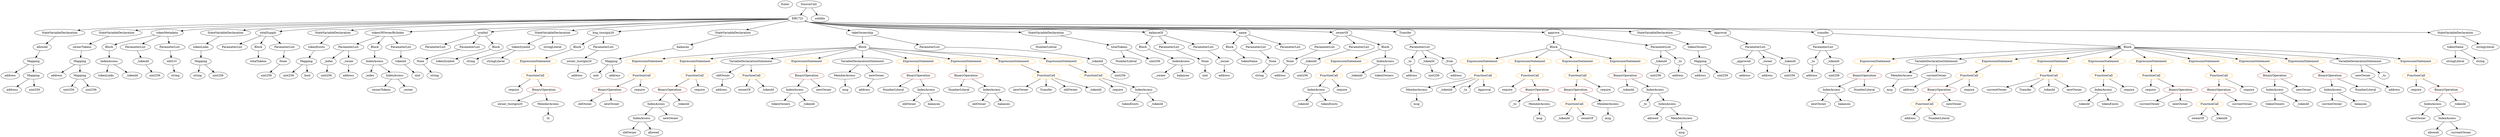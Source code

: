 strict digraph {
	graph [bb="0,0,10571,684"];
	node [label="\N"];
	Enter	[height=0.5,
		pos="3293.6,666",
		width=0.83628];
	IndexAccess_Unnamed_1	[color=black,
		height=0.5,
		label=IndexAccess,
		pos="5530.6,234",
		width=1.6402];
	Identifier__tokenId	[color=black,
		height=0.5,
		label=_tokenId,
		pos="5472.6,162",
		width=1.2244];
	IndexAccess_Unnamed_1 -> Identifier__tokenId	[pos="e,5486.1,179.31 5516.5,216.05 5509.6,207.68 5501.1,197.4 5493.4,188.13"];
	Identifier_tokenExists	[color=black,
		height=0.5,
		label=tokenExists,
		pos="5588.6,162",
		width=1.4877];
	IndexAccess_Unnamed_1 -> Identifier_tokenExists	[pos="e,5574.7,179.79 5544.6,216.05 5551.5,207.8 5559.8,197.7 5567.4,188.54"];
	Identifier__tokenId_3	[color=black,
		height=0.5,
		label=_tokenId,
		pos="6867.6,234",
		width=1.2244];
	Identifier_require_2	[color=black,
		height=0.5,
		label=require,
		pos="6356.6,234",
		width=1.0026];
	stringLiteral_Unnamed	[color=black,
		height=0.5,
		label=stringLiteral,
		pos="10392,378",
		width=1.5016];
	ParameterList_Unnamed_13	[color=black,
		height=0.5,
		label=ParameterList,
		pos="1471.6,450",
		width=1.7095];
	Parameter__index	[color=black,
		height=0.5,
		label=_index,
		pos="1375.6,378",
		width=0.98875];
	ParameterList_Unnamed_13 -> Parameter__index	[pos="e,1395.1,393.25 1449.3,432.76 1435.9,422.96 1418.6,410.36 1404.1,399.83"];
	Parameter__owner_1	[color=black,
		height=0.5,
		label=_owner,
		pos="1467.6,378",
		width=1.0719];
	ParameterList_Unnamed_13 -> Parameter__owner_1	[pos="e,1468.6,396.1 1470.6,431.7 1470.2,424.41 1469.7,415.73 1469.2,407.54"];
	FunctionCall_Unnamed_17	[color=orange,
		height=0.5,
		label=FunctionCall,
		pos="8653.6,306",
		width=1.6125];
	Identifier_currentOwner_4	[color=black,
		height=0.5,
		label=currentOwner,
		pos="8427.6,234",
		width=1.7095];
	FunctionCall_Unnamed_17 -> Identifier_currentOwner_4	[pos="e,8468.9,247.79 8613.4,292.57 8576.1,281.01 8520.4,263.74 8479.7,251.13"];
	Identifier_Transfer_1	[color=black,
		height=0.5,
		label=Transfer,
		pos="8549.6,234",
		width=1.1689];
	FunctionCall_Unnamed_17 -> Identifier_Transfer_1	[pos="e,8571.3,249.63 8630,289.12 8615.4,279.29 8596.5,266.58 8580.7,255.94"];
	Identifier__tokenId_14	[color=black,
		height=0.5,
		label=_tokenId,
		pos="8653.6,234",
		width=1.2244];
	FunctionCall_Unnamed_17 -> Identifier__tokenId_14	[pos="e,8653.6,252.1 8653.6,287.7 8653.6,280.41 8653.6,271.73 8653.6,263.54"];
	Identifier_newOwner_9	[color=black,
		height=0.5,
		label=newOwner,
		pos="8766.6,234",
		width=1.4046];
	FunctionCall_Unnamed_17 -> Identifier_newOwner_9	[pos="e,8742.4,250.01 8678.7,289.46 8694.5,279.63 8715.3,266.8 8732.6,256.06"];
	ElementaryTypeName_address_1	[color=black,
		height=0.5,
		label=address,
		pos="7165.6,306",
		width=1.0996];
	Parameter__tokenId	[color=black,
		height=0.5,
		label=_tokenId,
		pos="5510.6,378",
		width=1.2244];
	ElementaryTypeName_uint256_8	[color=black,
		height=0.5,
		label=uint256,
		pos="5473.6,306",
		width=1.0442];
	Parameter__tokenId -> ElementaryTypeName_uint256_8	[pos="e,5482.5,323.79 5501.6,360.05 5497.4,352.14 5492.4,342.54 5487.7,333.69"];
	Block_Unnamed_9	[color=black,
		height=0.5,
		label=Block,
		pos="466.59,450",
		width=0.90558];
	IndexAccess_Unnamed_19	[color=black,
		height=0.5,
		label=IndexAccess,
		pos="466.59,378",
		width=1.6402];
	Block_Unnamed_9 -> IndexAccess_Unnamed_19	[pos="e,466.59,396.1 466.59,431.7 466.59,424.41 466.59,415.73 466.59,407.54"];
	Identifier_require_10	[color=black,
		height=0.5,
		label=require,
		pos="10236,234",
		width=1.0026];
	Identifier_currentOwner_1	[color=black,
		height=0.5,
		label=currentOwner,
		pos="9091.6,162",
		width=1.7095];
	Identifier_oldOwner_1	[color=black,
		height=0.5,
		label=oldOwner,
		pos="2603.6,18",
		width=1.3214];
	Parameter_infoUrl	[color=black,
		height=0.5,
		label=infoUrl,
		pos="736.59,378",
		width=1.0165];
	ElementaryTypeName_string_5	[color=black,
		height=0.5,
		label=string,
		pos="756.59,306",
		width=0.864];
	Parameter_infoUrl -> ElementaryTypeName_string_5	[pos="e,751.7,324.1 741.53,359.7 743.66,352.24 746.21,343.32 748.6,334.97"];
	VariableDeclaration_tokenSymbol	[color=black,
		height=0.5,
		label=tokenSymbol,
		pos="2200.6,450",
		width=1.6679];
	ElementaryTypeName_string_1	[color=black,
		height=0.5,
		label=string,
		pos="2005.6,378",
		width=0.864];
	VariableDeclaration_tokenSymbol -> ElementaryTypeName_string_1	[pos="e,2030,389.71 2160.5,436.17 2129,425.89 2084.2,410.8 2045.6,396 2043.8,395.33 2042.1,394.63 2040.3,393.92"];
	stringLiteral_Unnamed_2	[color=black,
		height=0.5,
		label=stringLiteral,
		pos="2108.6,378",
		width=1.5016];
	VariableDeclaration_tokenSymbol -> stringLiteral_Unnamed_2	[pos="e,2129.5,394.91 2179.2,432.76 2167.1,423.51 2151.7,411.77 2138.3,401.63"];
	StateVariableDeclaration_Unnamed_6	[color=black,
		height=0.5,
		label=StateVariableDeclaration,
		pos="268.59,522",
		width=2.8184];
	VariableDeclaration_allowed	[color=black,
		height=0.5,
		label=allowed,
		pos="183.59,450",
		width=1.0858];
	StateVariableDeclaration_Unnamed_6 -> VariableDeclaration_allowed	[pos="e,201.95,466.12 248.01,504.05 236.81,494.83 222.82,483.31 210.74,473.36"];
	ExpressionStatement_Unnamed_19	[color=orange,
		height=0.5,
		label=ExpressionStatement,
		pos="7917.6,378",
		width=2.458];
	BinaryOperation_Unnamed_14	[color=brown,
		height=0.5,
		label=BinaryOperation,
		pos="7864.6,306",
		width=1.9867];
	ExpressionStatement_Unnamed_19 -> BinaryOperation_Unnamed_14	[pos="e,7877.3,323.79 7904.8,360.05 7898.6,351.89 7891,341.91 7884.1,332.82"];
	ExpressionStatement_Unnamed_6	[color=orange,
		height=0.5,
		label=ExpressionStatement,
		pos="2738.6,378",
		width=2.458];
	FunctionCall_Unnamed_7	[color=orange,
		height=0.5,
		label=FunctionCall,
		pos="2721.6,306",
		width=1.6125];
	ExpressionStatement_Unnamed_6 -> FunctionCall_Unnamed_7	[pos="e,2725.7,324.1 2734.4,359.7 2732.6,352.32 2730.5,343.52 2728.4,335.25"];
	Identifier__tokenId_10	[color=black,
		height=0.5,
		label=_tokenId,
		pos="8811.6,162",
		width=1.2244];
	Identifier_totalTokens	[color=black,
		height=0.5,
		label=totalTokens,
		pos="1083.6,378",
		width=1.5155];
	BinaryOperation_Unnamed_8	[color=brown,
		height=0.5,
		label=BinaryOperation,
		pos="9384.6,234",
		width=1.9867];
	FunctionCall_Unnamed_12	[color=orange,
		height=0.5,
		label=FunctionCall,
		pos="9348.6,162",
		width=1.6125];
	BinaryOperation_Unnamed_8 -> FunctionCall_Unnamed_12	[pos="e,9357.4,180.1 9375.7,215.7 9371.7,207.98 9367,198.71 9362.5,190.11"];
	Identifier_currentOwner	[color=black,
		height=0.5,
		label=currentOwner,
		pos="9486.6,162",
		width=1.7095];
	BinaryOperation_Unnamed_8 -> Identifier_currentOwner	[pos="e,9463.2,179.07 9408.5,216.59 9422,207.31 9439.1,195.57 9453.9,185.44"];
	Identifier_tokenLinks	[color=black,
		height=0.5,
		label=tokenLinks,
		pos="455.59,306",
		width=1.4323];
	IndexAccess_Unnamed_19 -> Identifier_tokenLinks	[pos="e,458.27,324.1 463.87,359.7 462.71,352.32 461.33,343.52 460.03,335.25"];
	Identifier__tokenId_15	[color=black,
		height=0.5,
		label=_tokenId,
		pos="569.59,306",
		width=1.2244];
	IndexAccess_Unnamed_19 -> Identifier__tokenId_15	[pos="e,547.72,321.86 489.96,361.12 504.31,351.36 522.87,338.75 538.46,328.16"];
	BinaryOperation_Unnamed_10	[color=brown,
		height=0.5,
		label=BinaryOperation,
		pos="8185.6,234",
		width=1.9867];
	FunctionCall_Unnamed_15	[color=orange,
		height=0.5,
		label=FunctionCall,
		pos="8122.6,162",
		width=1.6125];
	BinaryOperation_Unnamed_10 -> FunctionCall_Unnamed_15	[pos="e,8137.7,179.79 8170.3,216.05 8162.8,207.71 8153.6,197.49 8145.3,188.25"];
	Identifier_newOwner_5	[color=black,
		height=0.5,
		label=newOwner,
		pos="8249.6,162",
		width=1.4046];
	BinaryOperation_Unnamed_10 -> Identifier_newOwner_5	[pos="e,8234.7,179.31 8201.1,216.05 8208.9,207.5 8218.5,196.97 8227.1,187.56"];
	Identifier_oldOwner	[color=black,
		height=0.5,
		label=oldOwner,
		pos="2413.6,162",
		width=1.3214];
	Block_Unnamed_3	[color=black,
		height=0.5,
		label=Block,
		pos="4810.6,450",
		width=0.90558];
	IndexAccess_Unnamed	[color=black,
		height=0.5,
		label=IndexAccess,
		pos="4933.6,378",
		width=1.6402];
	Block_Unnamed_3 -> IndexAccess_Unnamed	[pos="e,4906.8,394.27 4832.9,436.32 4850.7,426.17 4876.1,411.7 4897,399.85"];
	Parameter_None_3	[color=black,
		height=0.5,
		label=None,
		pos="5041.6,378",
		width=0.85014];
	ElementaryTypeName_uint_1	[color=black,
		height=0.5,
		label=uint,
		pos="5041.6,306",
		width=0.75];
	Parameter_None_3 -> ElementaryTypeName_uint_1	[pos="e,5041.6,324.1 5041.6,359.7 5041.6,352.41 5041.6,343.73 5041.6,335.54"];
	ParameterList_Unnamed_2	[color=black,
		height=0.5,
		label=ParameterList,
		pos="1836.6,450",
		width=1.7095];
	ElementaryTypeName_string_2	[color=black,
		height=0.5,
		label=string,
		pos="843.59,306",
		width=0.864];
	ElementaryTypeName_uint256_14	[color=black,
		height=0.5,
		label=uint256,
		pos="6042.6,306",
		width=1.0442];
	Identifier__to_1	[color=black,
		height=0.5,
		label=_to,
		pos="6943.6,162",
		width=0.75];
	IndexAccess_Unnamed_16	[color=black,
		height=0.5,
		label=IndexAccess,
		pos="7721.6,234",
		width=1.6402];
	BinaryOperation_Unnamed_14 -> IndexAccess_Unnamed_16	[pos="e,7751.8,249.77 7832.9,289.46 7812,279.24 7784.4,265.77 7762,254.78"];
	NumberLiteral_Unnamed_6	[color=black,
		height=0.5,
		label=NumberLiteral,
		pos="7862.6,234",
		width=1.765];
	BinaryOperation_Unnamed_14 -> NumberLiteral_Unnamed_6	[pos="e,7863.1,252.1 7864.1,287.7 7863.9,280.41 7863.6,271.73 7863.4,263.54"];
	Mapping_Unnamed_5	[color=black,
		height=0.5,
		label=Mapping,
		pos="342.59,378",
		width=1.2105];
	ElementaryTypeName_address_4	[color=black,
		height=0.5,
		label=address,
		pos="241.59,306",
		width=1.0996];
	Mapping_Unnamed_5 -> ElementaryTypeName_address_4	[pos="e,262.63,321.58 321.17,362.15 306.88,352.25 287.87,339.08 272.02,328.09"];
	Mapping_Unnamed_6	[color=black,
		height=0.5,
		label=Mapping,
		pos="342.59,306",
		width=1.2105];
	Mapping_Unnamed_5 -> Mapping_Unnamed_6	[pos="e,342.59,324.1 342.59,359.7 342.59,352.41 342.59,343.73 342.59,335.54"];
	NumberLiteral_Unnamed_1	[color=black,
		height=0.5,
		label=NumberLiteral,
		pos="4389.6,450",
		width=1.765];
	Identifier_msg	[color=black,
		height=0.5,
		label=msg,
		pos="6783.6,90",
		width=0.75];
	ElementaryTypeName_string	[color=black,
		height=0.5,
		label=string,
		pos="10495,378",
		width=0.864];
	NumberLiteral_Unnamed	[color=black,
		height=0.5,
		label=NumberLiteral,
		pos="4699.6,378",
		width=1.765];
	VariableDeclarationStatement_Unnamed_2	[color=black,
		height=0.5,
		label=VariableDeclarationStatement,
		pos="8172.6,378",
		width=3.3174];
	MemberAccess_Unnamed_5	[color=black,
		height=0.5,
		label=MemberAccess,
		pos="8023.6,306",
		width=1.9174];
	VariableDeclarationStatement_Unnamed_2 -> MemberAccess_Unnamed_5	[pos="e,8056.1,322.27 8137.3,360.41 8116,350.43 8088.8,337.65 8066.4,327.1"];
	VariableDeclaration_currentOwner	[color=black,
		height=0.5,
		label=currentOwner,
		pos="8172.6,306",
		width=1.7095];
	VariableDeclarationStatement_Unnamed_2 -> VariableDeclaration_currentOwner	[pos="e,8172.6,324.1 8172.6,359.7 8172.6,352.41 8172.6,343.73 8172.6,335.54"];
	FunctionCall_Unnamed_8	[color=orange,
		height=0.5,
		label=FunctionCall,
		pos="2906.6,306",
		width=1.6125];
	BinaryOperation_Unnamed_4	[color=brown,
		height=0.5,
		label=BinaryOperation,
		pos="2780.6,234",
		width=1.9867];
	FunctionCall_Unnamed_8 -> BinaryOperation_Unnamed_4	[pos="e,2809.2,250.89 2879.2,289.81 2861.7,280.06 2838.7,267.26 2819.2,256.48"];
	Identifier_require_5	[color=black,
		height=0.5,
		label=require,
		pos="2906.6,234",
		width=1.0026];
	FunctionCall_Unnamed_8 -> Identifier_require_5	[pos="e,2906.6,252.1 2906.6,287.7 2906.6,280.41 2906.6,271.73 2906.6,263.54"];
	ParameterList_Unnamed_4	[color=black,
		height=0.5,
		label=ParameterList,
		pos="981.59,450",
		width=1.7095];
	ParameterList_Unnamed_7	[color=black,
		height=0.5,
		label=ParameterList,
		pos="4922.6,450",
		width=1.7095];
	ParameterList_Unnamed_7 -> Parameter_None_3	[pos="e,5020.4,391.46 4949,433.46 4967.2,422.74 4991.5,408.45 5010.7,397.2"];
	Identifier_tokenExists_2	[color=black,
		height=0.5,
		label=tokenExists,
		pos="8927.6,162",
		width=1.4877];
	ElementaryTypeName_address_3	[color=black,
		height=0.5,
		label=address,
		pos="53.587,234",
		width=1.0996];
	ExpressionStatement_Unnamed_15	[color=orange,
		height=0.5,
		label=ExpressionStatement,
		pos="8411.6,378",
		width=2.458];
	FunctionCall_Unnamed_14	[color=orange,
		height=0.5,
		label=FunctionCall,
		pos="8311.6,306",
		width=1.6125];
	ExpressionStatement_Unnamed_15 -> FunctionCall_Unnamed_14	[pos="e,8334.3,322.91 8387.6,360.23 8374.4,350.94 8357.7,339.28 8343.3,329.23"];
	Identifier_newOwner_6	[color=black,
		height=0.5,
		label=newOwner,
		pos="10237,90",
		width=1.4046];
	Mapping_Unnamed_3	[color=black,
		height=0.5,
		label=Mapping,
		pos="140.59,378",
		width=1.2105];
	VariableDeclaration_allowed -> Mapping_Unnamed_3	[pos="e,151,395.96 173.4,432.41 168.49,424.42 162.48,414.64 156.95,405.64"];
	FunctionCall_Unnamed_10	[color=orange,
		height=0.5,
		label=FunctionCall,
		pos="8955.6,306",
		width=1.6125];
	IndexAccess_Unnamed_11	[color=black,
		height=0.5,
		label=IndexAccess,
		pos="8894.6,234",
		width=1.6402];
	FunctionCall_Unnamed_10 -> IndexAccess_Unnamed_11	[pos="e,8908.9,251.47 8941.1,288.41 8933.8,279.95 8924.6,269.49 8916.4,260.08"];
	Identifier_require_6	[color=black,
		height=0.5,
		label=require,
		pos="9007.6,234",
		width=1.0026];
	FunctionCall_Unnamed_10 -> Identifier_require_6	[pos="e,8995.5,251.31 8968.2,288.05 8974.3,279.77 8981.9,269.62 8988.7,260.42"];
	ExpressionStatement_Unnamed_7	[color=orange,
		height=0.5,
		label=ExpressionStatement,
		pos="2933.6,378",
		width=2.458];
	ExpressionStatement_Unnamed_7 -> FunctionCall_Unnamed_8	[pos="e,2913.2,324.1 2926.9,359.7 2924,352.15 2920.5,343.12 2917.3,334.68"];
	ElementaryTypeName_address_13	[color=black,
		height=0.5,
		label=address,
		pos="8061.6,90",
		width=1.0996];
	FunctionCall_Unnamed_15 -> ElementaryTypeName_address_13	[pos="e,8075.5,106.99 8108.1,144.41 8100.6,135.74 8091.2,124.97 8082.8,115.38"];
	NumberLiteral_Unnamed_4	[color=black,
		height=0.5,
		label=NumberLiteral,
		pos="8182.6,90",
		width=1.765];
	FunctionCall_Unnamed_15 -> NumberLiteral_Unnamed_4	[pos="e,8168.1,107.96 8136.8,144.41 8143.9,136.08 8152.8,125.8 8160.7,116.49"];
	ElementaryTypeName_uint256_2	[color=black,
		height=0.5,
		label=uint256,
		pos="1206.6,306",
		width=1.0442];
	StateVariableDeclaration_Unnamed_7	[color=black,
		height=0.5,
		label=StateVariableDeclaration,
		pos="501.59,522",
		width=2.8184];
	VariableDeclaration_ownerTokens	[color=black,
		height=0.5,
		label=ownerTokens,
		pos="348.59,450",
		width=1.7095];
	StateVariableDeclaration_Unnamed_7 -> VariableDeclaration_ownerTokens	[pos="e,380.75,465.72 466.1,504.76 443.75,494.54 414.76,481.28 391.17,470.48"];
	VariableDeclarationStatement_Unnamed	[color=black,
		height=0.5,
		label=VariableDeclarationStatement,
		pos="3159.6,378",
		width=3.3174];
	VariableDeclaration_oldOwner	[color=black,
		height=0.5,
		label=oldOwner,
		pos="3032.6,306",
		width=1.3214];
	VariableDeclarationStatement_Unnamed -> VariableDeclaration_oldOwner	[pos="e,3058.5,321.27 3129.2,360.23 3110.9,350.15 3087.5,337.27 3068.3,326.71"];
	FunctionCall_Unnamed_6	[color=orange,
		height=0.5,
		label=FunctionCall,
		pos="3159.6,306",
		width=1.6125];
	VariableDeclarationStatement_Unnamed -> FunctionCall_Unnamed_6	[pos="e,3159.6,324.1 3159.6,359.7 3159.6,352.41 3159.6,343.73 3159.6,335.54"];
	ExpressionStatement_Unnamed_9	[color=orange,
		height=0.5,
		label=ExpressionStatement,
		pos="3385.6,378",
		width=2.458];
	BinaryOperation_Unnamed_6	[color=brown,
		height=0.5,
		label=BinaryOperation,
		pos="3385.6,306",
		width=1.9867];
	ExpressionStatement_Unnamed_9 -> BinaryOperation_Unnamed_6	[pos="e,3385.6,324.1 3385.6,359.7 3385.6,352.41 3385.6,343.73 3385.6,335.54"];
	Identifier_newOwner_4	[color=black,
		height=0.5,
		label=newOwner,
		pos="9221.6,162",
		width=1.4046];
	ElementaryTypeName_bool	[color=black,
		height=0.5,
		label=bool,
		pos="1289.6,306",
		width=0.76697];
	Identifier_oldOwner_3	[color=black,
		height=0.5,
		label=oldOwner,
		pos="3824.6,162",
		width=1.3214];
	ParameterList_Unnamed_3	[color=black,
		height=0.5,
		label=ParameterList,
		pos="1977.6,450",
		width=1.7095];
	Parameter_None_1	[color=black,
		height=0.5,
		label=None,
		pos="1787.6,378",
		width=0.85014];
	ParameterList_Unnamed_3 -> Parameter_None_1	[pos="e,1811.6,389.49 1938.2,435.83 1907.8,425.48 1864.8,410.46 1827.6,396 1825.8,395.3 1824,394.58 1822.1,393.84"];
	FunctionCall_Unnamed_2	[color=orange,
		height=0.5,
		label=FunctionCall,
		pos="6638.6,162",
		width=1.6125];
	Identifier__tokenId_2	[color=black,
		height=0.5,
		label=_tokenId,
		pos="6585.6,90",
		width=1.2244];
	FunctionCall_Unnamed_2 -> Identifier__tokenId_2	[pos="e,6597.9,107.31 6625.8,144.05 6619.5,135.77 6611.8,125.62 6604.8,116.42"];
	Identifier_ownerOf	[color=black,
		height=0.5,
		label=ownerOf,
		pos="6691.6,90",
		width=1.2105];
	FunctionCall_Unnamed_2 -> Identifier_ownerOf	[pos="e,6679.2,107.31 6651.4,144.05 6657.7,135.77 6665.4,125.62 6672.3,116.42"];
	Identifier_tokenName	[color=black,
		height=0.5,
		label=tokenName,
		pos="5237.6,378",
		width=1.46];
	IndexAccess_Unnamed_4	[color=black,
		height=0.5,
		label=IndexAccess,
		pos="7047.6,162",
		width=1.6402];
	Identifier_allowed	[color=black,
		height=0.5,
		label=allowed,
		pos="6984.6,90",
		width=1.0858];
	IndexAccess_Unnamed_4 -> Identifier_allowed	[pos="e,6999,106.99 7032.7,144.41 7024.9,135.74 7015.2,124.97 7006.5,115.38"];
	MemberAccess_Unnamed_2	[color=black,
		height=0.5,
		label=MemberAccess,
		pos="7110.6,90",
		width=1.9174];
	IndexAccess_Unnamed_4 -> MemberAccess_Unnamed_2	[pos="e,7095.3,107.96 7062.5,144.41 7070,136.08 7079.3,125.8 7087.6,116.49"];
	Identifier_require_3	[color=black,
		height=0.5,
		label=require,
		pos="4736.6,234",
		width=1.0026];
	Block_Unnamed_10	[color=black,
		height=0.5,
		label=Block,
		pos="2437.6,450",
		width=0.90558];
	ExpressionStatement_Unnamed_21	[color=orange,
		height=0.5,
		label=ExpressionStatement,
		pos="2269.6,378",
		width=2.458];
	Block_Unnamed_10 -> ExpressionStatement_Unnamed_21	[pos="e,2307.2,394.68 2412.1,438.37 2387.1,427.97 2348.5,411.87 2317.7,399.06"];
	VariableDeclarationStatement_Unnamed_1	[color=black,
		height=0.5,
		label=VariableDeclarationStatement,
		pos="3611.6,378",
		width=3.3174];
	MemberAccess_Unnamed_4	[color=black,
		height=0.5,
		label=MemberAccess,
		pos="3546.6,306",
		width=1.9174];
	VariableDeclarationStatement_Unnamed_1 -> MemberAccess_Unnamed_4	[pos="e,3562,323.62 3595.5,359.7 3587.8,351.35 3578.3,341.18 3569.8,332.02"];
	VariableDeclaration_newOwner	[color=black,
		height=0.5,
		label=newOwner,
		pos="3684.6,306",
		width=1.4046];
	VariableDeclarationStatement_Unnamed_1 -> VariableDeclaration_newOwner	[pos="e,3667.6,323.31 3629.3,360.05 3638.3,351.42 3649.4,340.76 3659.3,331.27"];
	Identifier_balances_2	[color=black,
		height=0.5,
		label=balances,
		pos="3932.6,162",
		width=1.1828];
	Identifier_oldOwner_2	[color=black,
		height=0.5,
		label=oldOwner,
		pos="4127.6,162",
		width=1.3214];
	Block_Unnamed	[color=black,
		height=0.5,
		label=Block,
		pos="5175.6,450",
		width=0.90558];
	Block_Unnamed -> Identifier_tokenName	[pos="e,5223,395.47 5189.3,433.46 5197,424.83 5206.7,413.88 5215.4,404.06"];
	FunctionDefinition_tokenMetadata	[color=black,
		height=0.5,
		label=tokenMetadata,
		pos="708.59,522",
		width=1.8065];
	FunctionDefinition_tokenMetadata -> Block_Unnamed_9	[pos="e,491.53,461.97 659.3,509.97 618.27,500.33 558.54,485.19 507.59,468 505.78,467.39 503.94,466.74 502.09,466.06"];
	ParameterList_Unnamed_15	[color=black,
		height=0.5,
		label=ParameterList,
		pos="578.59,450",
		width=1.7095];
	FunctionDefinition_tokenMetadata -> ParameterList_Unnamed_15	[pos="e,606.91,466.25 679.74,505.46 661.26,495.52 637.08,482.5 616.99,471.68"];
	ParameterList_Unnamed_16	[color=black,
		height=0.5,
		label=ParameterList,
		pos="719.59,450",
		width=1.7095];
	FunctionDefinition_tokenMetadata -> ParameterList_Unnamed_16	[pos="e,716.9,468.1 711.31,503.7 712.46,496.32 713.85,487.52 715.15,479.25"];
	IndexAccess_Unnamed_14	[color=black,
		height=0.5,
		label=IndexAccess,
		pos="9879.6,234",
		width=1.6402];
	Identifier_currentOwner_3	[color=black,
		height=0.5,
		label=currentOwner,
		pos="9877.6,162",
		width=1.7095];
	IndexAccess_Unnamed_14 -> Identifier_currentOwner_3	[pos="e,9878.1,180.1 9879.1,215.7 9878.9,208.41 9878.6,199.73 9878.4,191.54"];
	Identifier_balances_3	[color=black,
		height=0.5,
		label=balances,
		pos="9999.6,162",
		width=1.1828];
	IndexAccess_Unnamed_14 -> Identifier_balances_3	[pos="e,9975.5,177.07 9906.2,217.46 9923.8,207.22 9946.9,193.72 9965.8,182.72"];
	Identifier_require_11	[color=black,
		height=0.5,
		label=require,
		pos="2147.6,234",
		width=1.0026];
	StateVariableDeclaration_Unnamed_8	[color=black,
		height=0.5,
		label=StateVariableDeclaration,
		pos="948.59,522",
		width=2.8184];
	VariableDeclaration_tokenLinks	[color=black,
		height=0.5,
		label=tokenLinks,
		pos="850.59,450",
		width=1.4323];
	StateVariableDeclaration_Unnamed_8 -> VariableDeclaration_tokenLinks	[pos="e,872.42,466.59 924.86,504.05 911.88,494.78 895.65,483.19 881.67,473.2"];
	IndexAccess_Unnamed_6	[color=black,
		height=0.5,
		label=IndexAccess,
		pos="2719.6,162",
		width=1.6402];
	BinaryOperation_Unnamed_4 -> IndexAccess_Unnamed_6	[pos="e,2734.2,179.79 2765.8,216.05 2758.6,207.71 2749.6,197.49 2741.6,188.25"];
	Identifier__tokenId_7	[color=black,
		height=0.5,
		label=_tokenId,
		pos="2840.6,162",
		width=1.2244];
	BinaryOperation_Unnamed_4 -> Identifier__tokenId_7	[pos="e,2826.6,179.31 2795.1,216.05 2802.4,207.59 2811.3,197.19 2819.3,187.84"];
	FunctionDefinition_totalSupply	[color=black,
		height=0.5,
		label=totalSupply,
		pos="1129.6,522",
		width=1.4739];
	FunctionDefinition_totalSupply -> ParameterList_Unnamed_4	[pos="e,1013,465.87 1099.6,506.83 1077.7,496.46 1047.7,482.26 1023.4,470.77"];
	Block_Unnamed_2	[color=black,
		height=0.5,
		label=Block,
		pos="1093.6,450",
		width=0.90558];
	FunctionDefinition_totalSupply -> Block_Unnamed_2	[pos="e,1102.2,467.79 1120.9,504.05 1116.8,496.23 1112,486.75 1107.5,477.98"];
	ParameterList_Unnamed_5	[color=black,
		height=0.5,
		label=ParameterList,
		pos="1205.6,450",
		width=1.7095];
	FunctionDefinition_totalSupply -> ParameterList_Unnamed_5	[pos="e,1187.5,467.63 1147.2,504.76 1156.8,495.97 1168.8,484.93 1179.4,475.14"];
	IndexAccess_Unnamed_13	[color=black,
		height=0.5,
		label=IndexAccess,
		pos="10365,90",
		width=1.6402];
	Identifier_allowed_2	[color=black,
		height=0.5,
		label=allowed,
		pos="10305,18",
		width=1.0858];
	IndexAccess_Unnamed_13 -> Identifier_allowed_2	[pos="e,10318,34.988 10350,72.411 10343,63.832 10334,53.191 10326,43.67"];
	Identifier_currentOwner_2	[color=black,
		height=0.5,
		label=currentOwner,
		pos="10424,18",
		width=1.7095];
	IndexAccess_Unnamed_13 -> Identifier_currentOwner_2	[pos="e,10409,35.789 10379,72.055 10386,63.801 10394,53.701 10402,44.538"];
	VariableDeclaration_totalTokens	[color=black,
		height=0.5,
		label=totalTokens,
		pos="4699.6,450",
		width=1.5155];
	VariableDeclaration_totalTokens -> NumberLiteral_Unnamed	[pos="e,4699.6,396.1 4699.6,431.7 4699.6,424.41 4699.6,415.73 4699.6,407.54"];
	ElementaryTypeName_uint256	[color=black,
		height=0.5,
		label=uint256,
		pos="4818.6,378",
		width=1.0442];
	VariableDeclaration_totalTokens -> ElementaryTypeName_uint256	[pos="e,4795.6,392.5 4725.4,433.81 4743.1,423.38 4766.8,409.45 4785.9,398.25"];
	VariableDeclaration_tokenName	[color=black,
		height=0.5,
		label=tokenName,
		pos="10392,450",
		width=1.46];
	VariableDeclaration_tokenName -> stringLiteral_Unnamed	[pos="e,10392,396.1 10392,431.7 10392,424.41 10392,415.73 10392,407.54"];
	VariableDeclaration_tokenName -> ElementaryTypeName_string	[pos="e,10475,392.37 10414,433.46 10429,423.26 10449,409.81 10465,398.84"];
	ElementaryTypeName_uint256_5	[color=black,
		height=0.5,
		label=uint256,
		pos="295.59,234",
		width=1.0442];
	Identifier_tokenExists_1	[color=black,
		height=0.5,
		label=tokenExists,
		pos="4791.6,162",
		width=1.4877];
	NumberLiteral_Unnamed_2	[color=black,
		height=0.5,
		label=NumberLiteral,
		pos="4040.6,234",
		width=1.765];
	ElementaryTypeName_address_8	[color=black,
		height=0.5,
		label=address,
		pos="3000.6,234",
		width=1.0996];
	VariableDeclaration_oldOwner -> ElementaryTypeName_address_8	[pos="e,3008.3,251.79 3024.8,288.05 3021.3,280.23 3016.9,270.75 3012.9,261.98"];
	IndexAccess_Unnamed_7	[color=black,
		height=0.5,
		label=IndexAccess,
		pos="2655.6,90",
		width=1.6402];
	IndexAccess_Unnamed_7 -> Identifier_oldOwner_1	[pos="e,2616.1,35.789 2643,72.055 2636.9,63.887 2629.5,53.912 2622.8,44.824"];
	Identifier_allowed_1	[color=black,
		height=0.5,
		label=allowed,
		pos="2708.6,18",
		width=1.0858];
	IndexAccess_Unnamed_7 -> Identifier_allowed_1	[pos="e,2696.2,35.307 2668.4,72.055 2674.7,63.767 2682.4,53.618 2689.3,44.424"];
	Identifier__to	[color=black,
		height=0.5,
		label=_to,
		pos="6371.6,162",
		width=0.75];
	NumberLiteral_Unnamed_5	[color=black,
		height=0.5,
		label=NumberLiteral,
		pos="10021,234",
		width=1.765];
	BinaryOperation_Unnamed	[color=brown,
		height=0.5,
		label=BinaryOperation,
		pos="6643.6,234",
		width=1.9867];
	BinaryOperation_Unnamed -> FunctionCall_Unnamed_2	[pos="e,6639.8,180.1 6642.4,215.7 6641.8,208.41 6641.2,199.73 6640.6,191.54"];
	MemberAccess_Unnamed	[color=black,
		height=0.5,
		label=MemberAccess,
		pos="6783.6,162",
		width=1.9174];
	BinaryOperation_Unnamed -> MemberAccess_Unnamed	[pos="e,6752.6,178.49 6674.7,217.46 6694.6,207.5 6720.7,194.44 6742.4,183.61"];
	Identifier_ownerOf_1	[color=black,
		height=0.5,
		label=ownerOf,
		pos="3101.6,234",
		width=1.2105];
	Identifier__tokenId_1	[color=black,
		height=0.5,
		label=_tokenId,
		pos="5707.6,306",
		width=1.2244];
	Identifier_tokenOwners_1	[color=black,
		height=0.5,
		label=tokenOwners,
		pos="3267.6,162",
		width=1.6679];
	StateVariableDeclaration_Unnamed_5	[color=black,
		height=0.5,
		label=StateVariableDeclaration,
		pos="1352.6,522",
		width=2.8184];
	VariableDeclaration_tokenExists	[color=black,
		height=0.5,
		label=tokenExists,
		pos="1338.6,450",
		width=1.4877];
	StateVariableDeclaration_Unnamed_5 -> VariableDeclaration_tokenExists	[pos="e,1342,468.1 1349.1,503.7 1347.7,496.32 1345.9,487.52 1344.2,479.25"];
	FunctionDefinition_tokenOfOwnerByIndex	[color=black,
		height=0.5,
		label=tokenOfOwnerByIndex,
		pos="1639.6,522",
		width=2.7075];
	FunctionDefinition_tokenOfOwnerByIndex -> ParameterList_Unnamed_13	[pos="e,1505.8,465.28 1601.5,505.12 1576.2,494.59 1542.9,480.73 1516.4,469.67"];
	Block_Unnamed_8	[color=black,
		height=0.5,
		label=Block,
		pos="1583.6,450",
		width=0.90558];
	FunctionDefinition_tokenOfOwnerByIndex -> Block_Unnamed_8	[pos="e,1596.1,466.67 1625.7,503.7 1618.9,495.19 1610.6,484.8 1603.2,475.5"];
	ParameterList_Unnamed_14	[color=black,
		height=0.5,
		label=ParameterList,
		pos="1695.6,450",
		width=1.7095];
	FunctionDefinition_tokenOfOwnerByIndex -> ParameterList_Unnamed_14	[pos="e,1682.3,467.62 1653.4,503.7 1660,495.52 1667.9,485.6 1675.1,476.58"];
	ExpressionStatement_Unnamed_20	[color=orange,
		height=0.5,
		label=ExpressionStatement,
		pos="8709.6,378",
		width=2.458];
	ExpressionStatement_Unnamed_20 -> FunctionCall_Unnamed_17	[pos="e,8667,323.79 8696,360.05 8689.4,351.8 8681.3,341.7 8674,332.54"];
	FunctionCall_Unnamed_18	[color=orange,
		height=0.5,
		label=FunctionCall,
		pos="2269.6,306",
		width=1.6125];
	ExpressionStatement_Unnamed_21 -> FunctionCall_Unnamed_18	[pos="e,2269.6,324.1 2269.6,359.7 2269.6,352.41 2269.6,343.73 2269.6,335.54"];
	Parameter__to_1	[color=black,
		height=0.5,
		label=_to,
		pos="7644.6,378",
		width=0.75];
	ElementaryTypeName_address_10	[color=black,
		height=0.5,
		label=address,
		pos="7642.6,306",
		width=1.0996];
	Parameter__to_1 -> ElementaryTypeName_address_10	[pos="e,7643.1,324.1 7644.1,359.7 7643.9,352.41 7643.6,343.73 7643.4,335.54"];
	Parameter__tokenId_3	[color=black,
		height=0.5,
		label=_tokenId,
		pos="7736.6,378",
		width=1.2244];
	ElementaryTypeName_uint256_11	[color=black,
		height=0.5,
		label=uint256,
		pos="7737.6,306",
		width=1.0442];
	Parameter__tokenId_3 -> ElementaryTypeName_uint256_11	[pos="e,7737.3,324.1 7736.8,359.7 7736.9,352.41 7737.1,343.73 7737.2,335.54"];
	ElementaryTypeName_uint	[color=black,
		height=0.5,
		label=uint,
		pos="2520.6,306",
		width=0.75];
	IndexAccess_Unnamed_11 -> Identifier__tokenId_10	[pos="e,8830.2,178.67 8875.3,216.76 8864.5,207.62 8850.8,196.06 8838.9,186"];
	IndexAccess_Unnamed_11 -> Identifier_tokenExists_2	[pos="e,8919.5,180.1 8902.7,215.7 8906.3,208.07 8910.7,198.92 8914.7,190.4"];
	Mapping_Unnamed_7	[color=black,
		height=0.5,
		label=Mapping,
		pos="850.59,378",
		width=1.2105];
	VariableDeclaration_tokenLinks -> Mapping_Unnamed_7	[pos="e,850.59,396.1 850.59,431.7 850.59,424.41 850.59,415.73 850.59,407.54"];
	Identifier_msg_4	[color=black,
		height=0.5,
		label=msg,
		pos="3552.6,234",
		width=0.75];
	MemberAccess_Unnamed_4 -> Identifier_msg_4	[pos="e,3551.1,252.1 3548.1,287.7 3548.7,280.41 3549.4,271.73 3550.1,263.54"];
	IndexAccess_Unnamed_9	[color=black,
		height=0.5,
		label=IndexAccess,
		pos="3328.6,234",
		width=1.6402];
	IndexAccess_Unnamed_9 -> Identifier_tokenOwners_1	[pos="e,3281.9,179.47 3314.1,216.41 3306.8,207.95 3297.6,197.49 3289.4,188.08"];
	Identifier__tokenId_8	[color=black,
		height=0.5,
		label=_tokenId,
		pos="3389.6,162",
		width=1.2244];
	IndexAccess_Unnamed_9 -> Identifier__tokenId_8	[pos="e,3375.2,179.47 3343,216.41 3350.4,207.95 3359.5,197.49 3367.7,188.08"];
	Identifier__tokenId_5	[color=black,
		height=0.5,
		label=_tokenId,
		pos="4907.6,162",
		width=1.2244];
	VariableDeclaration_tokenOwners	[color=black,
		height=0.5,
		label=tokenOwners,
		pos="7151.6,450",
		width=1.6679];
	Mapping_Unnamed_1	[color=black,
		height=0.5,
		label=Mapping,
		pos="7170.6,378",
		width=1.2105];
	VariableDeclaration_tokenOwners -> Mapping_Unnamed_1	[pos="e,7165.9,396.1 7156.3,431.7 7158.3,424.24 7160.7,415.32 7163,406.97"];
	ExpressionStatement_Unnamed_4	[color=orange,
		height=0.5,
		label=ExpressionStatement,
		pos="6256.6,378",
		width=2.458];
	FunctionCall_Unnamed_4	[color=orange,
		height=0.5,
		label=FunctionCall,
		pos="6253.6,306",
		width=1.6125];
	ExpressionStatement_Unnamed_4 -> FunctionCall_Unnamed_4	[pos="e,6254.3,324.1 6255.8,359.7 6255.5,352.41 6255.2,343.73 6254.8,335.54"];
	Parameter__tokenId_1	[color=black,
		height=0.5,
		label=_tokenId,
		pos="6992.6,378",
		width=1.2244];
	ElementaryTypeName_uint256_9	[color=black,
		height=0.5,
		label=uint256,
		pos="6973.6,306",
		width=1.0442];
	Parameter__tokenId_1 -> ElementaryTypeName_uint256_9	[pos="e,6978.2,324.1 6987.9,359.7 6985.9,352.24 6983.4,343.32 6981.2,334.97"];
	FunctionCall_Unnamed_6 -> Identifier_ownerOf_1	[pos="e,3115.1,251.31 3145.5,288.05 3138.6,279.68 3130.1,269.4 3122.4,260.13"];
	Identifier__tokenId_6	[color=black,
		height=0.5,
		label=_tokenId,
		pos="3207.6,234",
		width=1.2244];
	FunctionCall_Unnamed_6 -> Identifier__tokenId_6	[pos="e,3196.1,251.79 3171.2,288.05 3176.7,279.97 3183.5,270.12 3189.7,261.11"];
	stringLiteral_Unnamed_3	[color=black,
		height=0.5,
		label=stringLiteral,
		pos="2332.6,450",
		width=1.5016];
	ElementaryTypeName_address_12	[color=black,
		height=0.5,
		label=address,
		pos="10142,234",
		width=1.0996];
	ExpressionStatement_Unnamed_10	[color=orange,
		height=0.5,
		label=ExpressionStatement,
		pos="3837.6,378",
		width=2.458];
	BinaryOperation_Unnamed_7	[color=brown,
		height=0.5,
		label=BinaryOperation,
		pos="3837.6,306",
		width=1.9867];
	ExpressionStatement_Unnamed_10 -> BinaryOperation_Unnamed_7	[pos="e,3837.6,324.1 3837.6,359.7 3837.6,352.41 3837.6,343.73 3837.6,335.54"];
	Parameter_None	[color=black,
		height=0.5,
		label=None,
		pos="5338.6,378",
		width=0.85014];
	ElementaryTypeName_string_3	[color=black,
		height=0.5,
		label=string,
		pos="5289.6,306",
		width=0.864];
	Parameter_None -> ElementaryTypeName_string_3	[pos="e,5300.7,322.82 5327.5,361.12 5321.5,352.52 5313.9,341.72 5307.1,332.02"];
	Block_Unnamed_5	[color=black,
		height=0.5,
		label=Block,
		pos="6548.6,450",
		width=0.90558];
	Block_Unnamed_5 -> ExpressionStatement_Unnamed_4	[pos="e,6312.4,392.38 6519,441.9 6473.5,430.99 6385.1,409.81 6323.6,395.05"];
	ExpressionStatement_Unnamed_2	[color=orange,
		height=0.5,
		label=ExpressionStatement,
		pos="6451.6,378",
		width=2.458];
	Block_Unnamed_5 -> ExpressionStatement_Unnamed_2	[pos="e,6474.8,395.76 6529.4,435.17 6516.4,425.8 6499,413.19 6483.9,402.29"];
	ExpressionStatement_Unnamed_1	[color=orange,
		height=0.5,
		label=ExpressionStatement,
		pos="6646.6,378",
		width=2.458];
	Block_Unnamed_5 -> ExpressionStatement_Unnamed_1	[pos="e,6623.1,395.76 6567.9,435.17 6581.1,425.8 6598.7,413.19 6614,402.29"];
	ExpressionStatement_Unnamed_3	[color=orange,
		height=0.5,
		label=ExpressionStatement,
		pos="6841.6,378",
		width=2.458];
	Block_Unnamed_5 -> ExpressionStatement_Unnamed_3	[pos="e,6785.9,392.31 6578.3,441.9 6624.1,430.95 6713.3,409.66 6775,394.9"];
	FunctionCall_Unnamed_5	[color=orange,
		height=0.5,
		label=FunctionCall,
		pos="4590.6,306",
		width=1.6125];
	FunctionCall_Unnamed_5 -> Identifier_require_3	[pos="e,4711.4,247.09 4621.2,290.33 4644.5,279.15 4676.6,263.74 4701.1,252.03"];
	IndexAccess_Unnamed_5	[color=black,
		height=0.5,
		label=IndexAccess,
		pos="4849.6,234",
		width=1.6402];
	FunctionCall_Unnamed_5 -> IndexAccess_Unnamed_5	[pos="e,4806.3,246.69 4633.4,293.44 4677.7,281.44 4747.3,262.65 4795.5,249.63"];
	Identifier_ownerOf_2	[color=black,
		height=0.5,
		label=ownerOf,
		pos="9295.6,90",
		width=1.2105];
	Parameter__tokenId_4	[color=black,
		height=0.5,
		label=_tokenId,
		pos="604.59,378",
		width=1.2244];
	ParameterList_Unnamed_15 -> Parameter__tokenId_4	[pos="e,598.23,396.1 585.01,431.7 587.82,424.15 591.17,415.12 594.31,406.68"];
	FunctionCall_Unnamed_13	[color=orange,
		height=0.5,
		label=FunctionCall,
		pos="9150.6,306",
		width=1.6125];
	Identifier_require_8	[color=black,
		height=0.5,
		label=require,
		pos="9097.6,234",
		width=1.0026];
	FunctionCall_Unnamed_13 -> Identifier_require_8	[pos="e,9109.9,251.31 9137.8,288.05 9131.5,279.77 9123.8,269.62 9116.8,260.42"];
	BinaryOperation_Unnamed_9	[color=brown,
		height=0.5,
		label=BinaryOperation,
		pos="9223.6,234",
		width=1.9867];
	FunctionCall_Unnamed_13 -> BinaryOperation_Unnamed_9	[pos="e,9206.2,251.71 9167.9,288.41 9176.9,279.76 9188.1,269 9198.1,259.42"];
	ElementaryTypeName_uint256_12	[color=black,
		height=0.5,
		label=uint256,
		pos="1372.6,306",
		width=1.0442];
	ExpressionStatement_Unnamed_12	[color=orange,
		height=0.5,
		label=ExpressionStatement,
		pos="8955.6,378",
		width=2.458];
	ExpressionStatement_Unnamed_12 -> FunctionCall_Unnamed_10	[pos="e,8955.6,324.1 8955.6,359.7 8955.6,352.41 8955.6,343.73 8955.6,335.54"];
	VariableDeclaration__approved	[color=black,
		height=0.5,
		label=_approved,
		pos="7341.6,378",
		width=1.4184];
	ElementaryTypeName_address_19	[color=black,
		height=0.5,
		label=address,
		pos="7355.6,306",
		width=1.0996];
	VariableDeclaration__approved -> ElementaryTypeName_address_19	[pos="e,7352.2,324.1 7345,359.7 7346.5,352.32 7348.3,343.52 7349.9,335.25"];
	MemberAccess_Unnamed_3	[color=black,
		height=0.5,
		label=MemberAccess,
		pos="5945.6,234",
		width=1.9174];
	Identifier_msg_3	[color=black,
		height=0.5,
		label=msg,
		pos="5945.6,162",
		width=0.75];
	MemberAccess_Unnamed_3 -> Identifier_msg_3	[pos="e,5945.6,180.1 5945.6,215.7 5945.6,208.41 5945.6,199.73 5945.6,191.54"];
	VariableDeclaration__to	[color=black,
		height=0.5,
		label=_to,
		pos="5931.6,378",
		width=0.75];
	ElementaryTypeName_address_17	[color=black,
		height=0.5,
		label=address,
		pos="5947.6,306",
		width=1.0996];
	VariableDeclaration__to -> ElementaryTypeName_address_17	[pos="e,5943.7,324.1 5935.5,359.7 5937.2,352.32 5939.2,343.52 5941.1,335.25"];
	IndexAccess_Unnamed_3	[color=black,
		height=0.5,
		label=IndexAccess,
		pos="6988.6,234",
		width=1.6402];
	IndexAccess_Unnamed_3 -> Identifier__to_1	[pos="e,6953.8,178.83 6977.7,216.05 6972.3,207.73 6965.8,197.54 6959.9,188.32"];
	IndexAccess_Unnamed_3 -> IndexAccess_Unnamed_4	[pos="e,7033.4,179.79 7002.9,216.05 7009.8,207.8 7018.3,197.7 7026.1,188.54"];
	Identifier__tokenId_11	[color=black,
		height=0.5,
		label=_tokenId,
		pos="9401.6,90",
		width=1.2244];
	ElementaryTypeName_uint256_1	[color=black,
		height=0.5,
		label=uint256,
		pos="7260.6,306",
		width=1.0442];
	VariableDeclaration_ownerTokens -> Mapping_Unnamed_5	[pos="e,344.05,396.1 347.1,431.7 346.48,424.41 345.73,415.73 345.03,407.54"];
	FunctionCall_Unnamed_3	[color=orange,
		height=0.5,
		label=FunctionCall,
		pos="6451.6,306",
		width=1.6125];
	ExpressionStatement_Unnamed_2 -> FunctionCall_Unnamed_3	[pos="e,6451.6,324.1 6451.6,359.7 6451.6,352.41 6451.6,343.73 6451.6,335.54"];
	IndexAccess_Unnamed_17	[color=black,
		height=0.5,
		label=IndexAccess,
		pos="1583.6,378",
		width=1.6402];
	Block_Unnamed_8 -> IndexAccess_Unnamed_17	[pos="e,1583.6,396.1 1583.6,431.7 1583.6,424.41 1583.6,415.73 1583.6,407.54"];
	VariableDeclaration__tokenId	[color=black,
		height=0.5,
		label=_tokenId,
		pos="6020.6,378",
		width=1.2244];
	VariableDeclaration__tokenId -> ElementaryTypeName_uint256_14	[pos="e,6037.2,324.1 6026,359.7 6028.4,352.24 6031.2,343.32 6033.8,334.97"];
	FunctionCall_Unnamed_1	[color=orange,
		height=0.5,
		label=FunctionCall,
		pos="6646.6,306",
		width=1.6125];
	ExpressionStatement_Unnamed_1 -> FunctionCall_Unnamed_1	[pos="e,6646.6,324.1 6646.6,359.7 6646.6,352.41 6646.6,343.73 6646.6,335.54"];
	ElementaryTypeName_address_14	[color=black,
		height=0.5,
		label=address,
		pos="1467.6,306",
		width=1.0996];
	ExpressionStatement_Unnamed_14	[color=orange,
		height=0.5,
		label=ExpressionStatement,
		pos="9150.6,378",
		width=2.458];
	ExpressionStatement_Unnamed_14 -> FunctionCall_Unnamed_13	[pos="e,9150.6,324.1 9150.6,359.7 9150.6,352.41 9150.6,343.73 9150.6,335.54"];
	Parameter_tokenId	[color=black,
		height=0.5,
		label=tokenId,
		pos="1699.6,378",
		width=1.0858];
	ParameterList_Unnamed_14 -> Parameter_tokenId	[pos="e,1698.6,396.1 1696.6,431.7 1697,424.41 1697.5,415.73 1698,407.54"];
	Identifier_tokenSymbol	[color=black,
		height=0.5,
		label=tokenSymbol,
		pos="1896.6,378",
		width=1.6679];
	FunctionDefinition_symbol	[color=black,
		height=0.5,
		label=symbol,
		pos="2033.6,522",
		width=1.0581];
	FunctionDefinition_symbol -> ParameterList_Unnamed_2	[pos="e,1874.6,464.5 2003.7,510.37 1972.2,499.19 1922.3,481.44 1885.2,468.26"];
	FunctionDefinition_symbol -> ParameterList_Unnamed_3	[pos="e,1990.9,467.63 2020.6,504.76 2013.9,496.4 2005.6,486.02 1998.1,476.61"];
	Block_Unnamed_1	[color=black,
		height=0.5,
		label=Block,
		pos="2089.6,450",
		width=0.90558];
	FunctionDefinition_symbol -> Block_Unnamed_1	[pos="e,2077.1,466.67 2046.6,504.76 2053.5,496.07 2062.2,485.19 2070,475.49"];
	ExpressionStatement_Unnamed_13	[color=orange,
		height=0.5,
		label=ExpressionStatement,
		pos="9371.6,378",
		width=2.458];
	FunctionCall_Unnamed_11	[color=orange,
		height=0.5,
		label=FunctionCall,
		pos="9384.6,306",
		width=1.6125];
	ExpressionStatement_Unnamed_13 -> FunctionCall_Unnamed_11	[pos="e,9381.4,324.1 9374.8,359.7 9376.2,352.32 9377.8,343.52 9379.3,335.25"];
	ParameterList_Unnamed_10	[color=black,
		height=0.5,
		label=ParameterList,
		pos="6992.6,450",
		width=1.7095];
	ParameterList_Unnamed_10 -> Parameter__tokenId_1	[pos="e,6992.6,396.1 6992.6,431.7 6992.6,424.41 6992.6,415.73 6992.6,407.54"];
	Parameter__to	[color=black,
		height=0.5,
		label=_to,
		pos="7081.6,378",
		width=0.75];
	ParameterList_Unnamed_10 -> Parameter__to	[pos="e,7064.6,392.33 7013.2,432.76 7025.9,422.79 7042.3,409.93 7055.8,399.28"];
	Identifier__owner	[color=black,
		height=0.5,
		label=_owner,
		pos="4844.6,306",
		width=1.0719];
	StateVariableDeclaration_Unnamed_1	[color=black,
		height=0.5,
		label=StateVariableDeclaration,
		pos="2332.6,522",
		width=2.8184];
	StateVariableDeclaration_Unnamed_1 -> VariableDeclaration_tokenSymbol	[pos="e,2228.9,466.04 2301.3,504.41 2282.6,494.5 2258.7,481.82 2238.9,471.31"];
	StateVariableDeclaration_Unnamed_1 -> stringLiteral_Unnamed_3	[pos="e,2332.6,468.1 2332.6,503.7 2332.6,496.41 2332.6,487.73 2332.6,479.54"];
	IndexAccess_Unnamed_5 -> Identifier_tokenExists_1	[pos="e,4805.5,179.79 4835.5,216.05 4828.7,207.8 4820.3,197.7 4812.7,188.54"];
	IndexAccess_Unnamed_5 -> Identifier__tokenId_5	[pos="e,4894.1,179.31 4863.6,216.05 4870.6,207.68 4879.1,197.4 4886.8,188.13"];
	FunctionDefinition_bug_txorigin20	[color=black,
		height=0.5,
		label=bug_txorigin20,
		pos="2549.6,522",
		width=1.8481];
	FunctionDefinition_bug_txorigin20 -> Block_Unnamed_10	[pos="e,2458.7,464.17 2523.9,504.94 2507.4,494.62 2485.8,481.14 2468.4,470.25"];
	ParameterList_Unnamed_17	[color=black,
		height=0.5,
		label=ParameterList,
		pos="2549.6,450",
		width=1.7095];
	FunctionDefinition_bug_txorigin20 -> ParameterList_Unnamed_17	[pos="e,2549.6,468.1 2549.6,503.7 2549.6,496.41 2549.6,487.73 2549.6,479.54"];
	ElementaryTypeName_uint256_3	[color=black,
		height=0.5,
		label=uint256,
		pos="148.59,234",
		width=1.0442];
	NumberLiteral_Unnamed_3	[color=black,
		height=0.5,
		label=NumberLiteral,
		pos="3758.6,234",
		width=1.765];
	BinaryOperation_Unnamed_7 -> NumberLiteral_Unnamed_3	[pos="e,3777.2,251.47 3818.9,288.41 3808.9,279.61 3796.5,268.63 3785.6,258.92"];
	IndexAccess_Unnamed_10	[color=black,
		height=0.5,
		label=IndexAccess,
		pos="3899.6,234",
		width=1.6402];
	BinaryOperation_Unnamed_7 -> IndexAccess_Unnamed_10	[pos="e,3884.7,251.79 3852.6,288.05 3860,279.71 3869,269.49 3877.2,260.25"];
	Identifier_msg_5	[color=black,
		height=0.5,
		label=msg,
		pos="7971.6,234",
		width=0.75];
	MemberAccess_Unnamed_5 -> Identifier_msg_5	[pos="e,7983,250.36 8011,288.05 8004.6,279.44 7996.7,268.81 7989.7,259.33"];
	Identifier_require_1	[color=black,
		height=0.5,
		label=require,
		pos="6769.6,234",
		width=1.0026];
	ElementaryTypeName_uint256_15	[color=black,
		height=0.5,
		label=uint256,
		pos="7547.6,306",
		width=1.0442];
	Parameter__index -> ElementaryTypeName_uint256_12	[pos="e,1373.3,324.1 1374.8,359.7 1374.5,352.41 1374.2,343.73 1373.8,335.54"];
	Identifier_tx	[color=black,
		height=0.5,
		label=tx,
		pos="2275.6,90",
		width=0.75];
	FunctionCall_Unnamed_12 -> Identifier_ownerOf_2	[pos="e,9307.9,107.31 9335.8,144.05 9329.5,135.77 9321.8,125.62 9314.8,116.42"];
	FunctionCall_Unnamed_12 -> Identifier__tokenId_11	[pos="e,9389.2,107.31 9361.4,144.05 9367.7,135.77 9375.4,125.62 9382.3,116.42"];
	Identifier__tokenId_4	[color=black,
		height=0.5,
		label=_tokenId,
		pos="6076.6,234",
		width=1.2244];
	Identifier_owner_txorigin20	[color=black,
		height=0.5,
		label=owner_txorigin20,
		pos="2112.6,162",
		width=2.0976];
	ElementaryTypeName_address_2	[color=black,
		height=0.5,
		label=address,
		pos="39.587,306",
		width=1.0996];
	Mapping_Unnamed_3 -> ElementaryTypeName_address_2	[pos="e,60.629,321.58 119.17,362.15 104.88,352.25 85.875,339.08 70.022,328.09"];
	Mapping_Unnamed_4	[color=black,
		height=0.5,
		label=Mapping,
		pos="140.59,306",
		width=1.2105];
	Mapping_Unnamed_3 -> Mapping_Unnamed_4	[pos="e,140.59,324.1 140.59,359.7 140.59,352.41 140.59,343.73 140.59,335.54"];
	ElementaryTypeName_uint256_13	[color=black,
		height=0.5,
		label=uint256,
		pos="669.59,306",
		width=1.0442];
	Parameter__tokenId_4 -> ElementaryTypeName_uint256_13	[pos="e,655.04,322.67 619.66,360.76 627.9,351.89 638.26,340.74 647.4,330.89"];
	IndexAccess_Unnamed -> Identifier__owner	[pos="e,4863.6,321.95 4912.9,360.76 4901,351.34 4885.7,339.34 4872.6,329.06"];
	Identifier_balances	[color=black,
		height=0.5,
		label=balances,
		pos="4943.6,306",
		width=1.1828];
	IndexAccess_Unnamed -> Identifier_balances	[pos="e,4941.1,324.1 4936.1,359.7 4937.1,352.32 4938.4,343.52 4939.6,335.25"];
	BinaryOperation_Unnamed_12	[color=brown,
		height=0.5,
		label=BinaryOperation,
		pos="9871.6,306",
		width=1.9867];
	BinaryOperation_Unnamed_12 -> IndexAccess_Unnamed_14	[pos="e,9877.6,252.1 9873.6,287.7 9874.4,280.41 9875.4,271.73 9876.3,263.54"];
	BinaryOperation_Unnamed_12 -> NumberLiteral_Unnamed_5	[pos="e,9988.7,249.97 9904.3,289.64 9926.1,279.41 9954.9,265.88 9978.4,254.84"];
	Block_Unnamed_2 -> Identifier_totalTokens	[pos="e,1086,396.1 1091.1,431.7 1090.1,424.32 1088.8,415.52 1087.6,407.25"];
	ParameterList_Unnamed_9	[color=black,
		height=0.5,
		label=ParameterList,
		pos="5569.6,450",
		width=1.7095];
	Parameter_None_4	[color=black,
		height=0.5,
		label=None,
		pos="5417.6,378",
		width=0.85014];
	ParameterList_Unnamed_9 -> Parameter_None_4	[pos="e,5441,389.77 5537.7,434.33 5512.4,422.68 5477.2,406.44 5451.4,394.57"];
	StateVariableDeclaration_Unnamed_3	[color=black,
		height=0.5,
		label=StateVariableDeclaration,
		pos="3080.6,522",
		width=2.8184];
	VariableDeclaration_balances	[color=black,
		height=0.5,
		label=balances,
		pos="2876.6,450",
		width=1.1828];
	StateVariableDeclaration_Unnamed_3 -> VariableDeclaration_balances	[pos="e,2909.1,462.14 3035.3,505.46 3000.8,493.62 2953.5,477.4 2919.6,465.75"];
	BinaryOperation_Unnamed_6 -> IndexAccess_Unnamed_9	[pos="e,3342.3,251.79 3371.8,288.05 3365.1,279.8 3356.8,269.7 3349.4,260.54"];
	Identifier_newOwner_2	[color=black,
		height=0.5,
		label=newOwner,
		pos="3456.6,234",
		width=1.4046];
	BinaryOperation_Unnamed_6 -> Identifier_newOwner_2	[pos="e,3440,251.31 3402.8,288.05 3411.5,279.42 3422.3,268.76 3432,259.27"];
	ExpressionStatement_Unnamed_8	[color=orange,
		height=0.5,
		label=ExpressionStatement,
		pos="4032.6,378",
		width=2.458];
	BinaryOperation_Unnamed_5	[color=brown,
		height=0.5,
		label=BinaryOperation,
		pos="4040.6,306",
		width=1.9867];
	ExpressionStatement_Unnamed_8 -> BinaryOperation_Unnamed_5	[pos="e,4038.6,324.1 4034.6,359.7 4035.4,352.41 4036.4,343.73 4037.3,335.54"];
	IndexAccess_Unnamed_12	[color=black,
		height=0.5,
		label=IndexAccess,
		pos="10301,162",
		width=1.6402];
	IndexAccess_Unnamed_12 -> Identifier_newOwner_6	[pos="e,10252,107.47 10285,144.41 10278,135.87 10268,125.28 10259,115.79"];
	IndexAccess_Unnamed_12 -> IndexAccess_Unnamed_13	[pos="e,10350,107.47 10316,144.41 10324,135.87 10333,125.28 10342,115.79"];
	Mapping_Unnamed_1 -> ElementaryTypeName_address_1	[pos="e,7166.8,324.1 7169.4,359.7 7168.8,352.41 7168.2,343.73 7167.6,335.54"];
	Mapping_Unnamed_1 -> ElementaryTypeName_uint256_1	[pos="e,7241.4,321.92 7190.1,361.81 7202.5,352.21 7218.6,339.63 7232.4,328.95"];
	ExpressionStatement_Unnamed_18	[color=orange,
		height=0.5,
		label=ExpressionStatement,
		pos="9575.6,378",
		width=2.458];
	BinaryOperation_Unnamed_13	[color=brown,
		height=0.5,
		label=BinaryOperation,
		pos="9623.6,306",
		width=1.9867];
	ExpressionStatement_Unnamed_18 -> BinaryOperation_Unnamed_13	[pos="e,9611.9,324.1 9587.5,359.7 9592.9,351.81 9599.4,342.3 9605.4,333.55"];
	BinaryOperation_Unnamed_2	[color=brown,
		height=0.5,
		label=BinaryOperation,
		pos="6846.6,306",
		width=1.9867];
	BinaryOperation_Unnamed_2 -> Identifier__tokenId_3	[pos="e,6862.5,252.1 6851.8,287.7 6854,280.24 6856.7,271.32 6859.2,262.97"];
	BinaryOperation_Unnamed_2 -> IndexAccess_Unnamed_3	[pos="e,6958.6,249.77 6878.1,289.46 6898.8,279.24 6926.2,265.77 6948.5,254.78"];
	BinaryOperation_Unnamed_11	[color=brown,
		height=0.5,
		label=BinaryOperation,
		pos="10362,234",
		width=1.9867];
	BinaryOperation_Unnamed_11 -> IndexAccess_Unnamed_12	[pos="e,10315,179.79 10347,216.05 10340,207.71 10331,197.49 10323,188.25"];
	Identifier__tokenId_12	[color=black,
		height=0.5,
		label=_tokenId,
		pos="10422,162",
		width=1.2244];
	BinaryOperation_Unnamed_11 -> Identifier__tokenId_12	[pos="e,10408,179.31 10376,216.05 10383,207.59 10392,197.19 10400,187.84"];
	BinaryOperation_Unnamed_3	[color=brown,
		height=0.5,
		label=BinaryOperation,
		pos="2528.6,234",
		width=1.9867];
	FunctionCall_Unnamed_7 -> BinaryOperation_Unnamed_3	[pos="e,2568.2,249.37 2684.8,291.67 2654.7,280.75 2611.8,265.2 2578.6,253.15"];
	Identifier_require_4	[color=black,
		height=0.5,
		label=require,
		pos="2654.6,234",
		width=1.0026];
	FunctionCall_Unnamed_7 -> Identifier_require_4	[pos="e,2669.4,250.51 2705.7,288.41 2697.2,279.53 2686.6,268.44 2677.2,258.67"];
	ElementaryTypeName_uint_2	[color=black,
		height=0.5,
		label=uint,
		pos="1777.6,306",
		width=0.75];
	FunctionCall_Unnamed_14 -> BinaryOperation_Unnamed_10	[pos="e,8214.2,250.89 8284.2,289.81 8266.7,280.06 8243.7,267.26 8224.2,256.48"];
	Identifier_require_9	[color=black,
		height=0.5,
		label=require,
		pos="8311.6,234",
		width=1.0026];
	FunctionCall_Unnamed_14 -> Identifier_require_9	[pos="e,8311.6,252.1 8311.6,287.7 8311.6,280.41 8311.6,271.73 8311.6,263.54"];
	ElementaryTypeName_uint256_4	[color=black,
		height=0.5,
		label=uint256,
		pos="388.59,234",
		width=1.0442];
	FunctionDefinition_takeOwnership	[color=black,
		height=0.5,
		label=takeOwnership,
		pos="3611.6,522",
		width=1.8343];
	Block_Unnamed_6	[color=black,
		height=0.5,
		label=Block,
		pos="3611.6,450",
		width=0.90558];
	FunctionDefinition_takeOwnership -> Block_Unnamed_6	[pos="e,3611.6,468.1 3611.6,503.7 3611.6,496.41 3611.6,487.73 3611.6,479.54"];
	ParameterList_Unnamed_11	[color=black,
		height=0.5,
		label=ParameterList,
		pos="3898.6,450",
		width=1.7095];
	FunctionDefinition_takeOwnership -> ParameterList_Unnamed_11	[pos="e,3852.3,462.29 3659.6,509.28 3709.7,497.07 3788.1,477.95 3841.3,464.96"];
	Identifier_newOwner_8	[color=black,
		height=0.5,
		label=newOwner,
		pos="7665.6,162",
		width=1.4046];
	IndexAccess_Unnamed_16 -> Identifier_newOwner_8	[pos="e,7679,179.79 7708,216.05 7701.4,207.8 7693.3,197.7 7686,188.54"];
	Identifier_balances_4	[color=black,
		height=0.5,
		label=balances,
		pos="7776.6,162",
		width=1.1828];
	IndexAccess_Unnamed_16 -> Identifier_balances_4	[pos="e,7763.8,179.31 7734.9,216.05 7741.5,207.68 7749.6,197.4 7756.8,188.13"];
	ElementaryTypeName_address_6	[color=black,
		height=0.5,
		label=address,
		pos="5378.6,306",
		width=1.0996];
	VariableDeclaration_newOwner_1	[color=black,
		height=0.5,
		label=newOwner,
		pos="10012,306",
		width=1.4046];
	VariableDeclaration_newOwner_1 -> ElementaryTypeName_address_12	[pos="e,10117,248.3 10039,290.5 10058,279.83 10085,265.24 10107,253.69"];
	Mapping_Unnamed	[color=black,
		height=0.5,
		label=Mapping,
		pos="2588.6,378",
		width=1.2105];
	Mapping_Unnamed -> ElementaryTypeName_uint	[pos="e,2534.9,321.72 2572.8,360.76 2563.9,351.55 2552.5,339.87 2542.7,329.76"];
	ElementaryTypeName_address	[color=black,
		height=0.5,
		label=address,
		pos="2605.6,306",
		width=1.0996];
	Mapping_Unnamed -> ElementaryTypeName_address	[pos="e,2601.4,324.1 2592.8,359.7 2594.6,352.32 2596.7,343.52 2598.7,335.25"];
	ElementaryTypeName_address_9	[color=black,
		height=0.5,
		label=address,
		pos="3637.6,234",
		width=1.0996];
	Identifier_newOwner_3	[color=black,
		height=0.5,
		label=newOwner,
		pos="4309.6,234",
		width=1.4046];
	BinaryOperation_Unnamed_5 -> NumberLiteral_Unnamed_2	[pos="e,4040.6,252.1 4040.6,287.7 4040.6,280.41 4040.6,271.73 4040.6,263.54"];
	IndexAccess_Unnamed_8	[color=black,
		height=0.5,
		label=IndexAccess,
		pos="4181.6,234",
		width=1.6402];
	BinaryOperation_Unnamed_5 -> IndexAccess_Unnamed_8	[pos="e,4151.8,249.77 4071.9,289.46 4092.5,279.24 4119.6,265.77 4141.7,254.78"];
	StateVariableDeclaration_Unnamed_2	[color=black,
		height=0.5,
		label=StateVariableDeclaration,
		pos="4389.6,522",
		width=2.8184];
	StateVariableDeclaration_Unnamed_2 -> NumberLiteral_Unnamed_1	[pos="e,4389.6,468.1 4389.6,503.7 4389.6,496.41 4389.6,487.73 4389.6,479.54"];
	StateVariableDeclaration_Unnamed_2 -> VariableDeclaration_totalTokens	[pos="e,4655.4,460.98 4450.5,507.25 4506.8,494.54 4589.7,475.81 4644.2,463.51"];
	ElementaryTypeName_address_15	[color=black,
		height=0.5,
		label=address,
		pos="2435.6,306",
		width=1.0996];
	SourceUnit_Unnamed	[color=black,
		height=0.5,
		label=SourceUnit,
		pos="3394.6,666",
		width=1.46];
	ContractDefinition_ERC721	[color=black,
		height=0.5,
		label=ERC721,
		pos="3345.6,594",
		width=1.1828];
	SourceUnit_Unnamed -> ContractDefinition_ERC721	[pos="e,3357.3,611.79 3382.7,648.05 3377.1,639.97 3370.2,630.12 3363.9,621.11"];
	PragmaDirective_solidity	[color=black,
		height=0.5,
		label=solidity,
		pos="3443.6,594",
		width=1.0442];
	SourceUnit_Unnamed -> PragmaDirective_solidity	[pos="e,3432.2,611.31 3406.4,648.05 3412.2,639.85 3419.2,629.83 3425.6,620.71"];
	ParameterList_Unnamed_8	[color=black,
		height=0.5,
		label=ParameterList,
		pos="5710.6,450",
		width=1.7095];
	ParameterList_Unnamed_8 -> Parameter__tokenId	[pos="e,5543.2,390.43 5672.5,435.67 5638.6,423.81 5589.1,406.47 5553.7,394.1"];
	Block_Unnamed_6 -> ExpressionStatement_Unnamed_6	[pos="e,2802,390.98 3579,447.98 3472.2,444.37 3123.1,430.56 2836.6,396 2829,395.08 2821,393.97 2813.1,392.75"];
	Block_Unnamed_6 -> ExpressionStatement_Unnamed_7	[pos="e,2997.5,390.86 3579.1,446.95 3490.8,441.2 3239.3,423.47 3031.6,396 3024.2,395.02 3016.5,393.88 3008.8,392.67"];
	Block_Unnamed_6 -> VariableDeclarationStatement_Unnamed	[pos="e,3240.6,391.54 3580.5,444.19 3513.7,433.84 3354.2,409.13 3251.8,393.28"];
	Block_Unnamed_6 -> ExpressionStatement_Unnamed_9	[pos="e,3432.8,393.64 3583.9,440.42 3549.1,429.66 3488.7,410.94 3443.6,396.98"];
	Block_Unnamed_6 -> VariableDeclarationStatement_Unnamed_1	[pos="e,3611.6,396.1 3611.6,431.7 3611.6,424.41 3611.6,415.73 3611.6,407.54"];
	Block_Unnamed_6 -> ExpressionStatement_Unnamed_10	[pos="e,3790.3,393.64 3639.3,440.42 3674,429.66 3734.5,410.94 3779.5,396.98"];
	Block_Unnamed_6 -> ExpressionStatement_Unnamed_8	[pos="e,3967,390.47 3642.8,443.98 3700.4,434.68 3827.6,414.06 3934.6,396 3941.5,394.84 3948.6,393.62 3955.8,392.4"];
	ExpressionStatement_Unnamed_11	[color=orange,
		height=0.5,
		label=ExpressionStatement,
		pos="4227.6,378",
		width=2.458];
	Block_Unnamed_6 -> ExpressionStatement_Unnamed_11	[pos="e,4163.4,390.8 3643.8,446.49 3725.4,439.97 3946.4,421.22 4129.6,396 4136.9,394.99 4144.6,393.83 4152.2,392.62"];
	ExpressionStatement_Unnamed_5	[color=orange,
		height=0.5,
		label=ExpressionStatement,
		pos="4422.6,378",
		width=2.458];
	Block_Unnamed_6 -> ExpressionStatement_Unnamed_5	[pos="e,4359.2,390.94 3643.8,446.4 3686,443.01 3762.3,436.93 3827.6,432 4048.4,415.31 4104.8,422.96 4324.6,396 4332.2,395.06 4340.2,393.94 \
4348.1,392.72"];
	ElementaryTypeName_string_4	[color=black,
		height=0.5,
		label=string,
		pos="1853.6,306",
		width=0.864];
	Parameter_None_1 -> ElementaryTypeName_string_4	[pos="e,1839.3,322.16 1801.9,361.81 1810.6,352.64 1821.8,340.76 1831.5,330.4"];
	FunctionCall_Unnamed_9	[color=orange,
		height=0.5,
		label=FunctionCall,
		pos="4420.6,306",
		width=1.6125];
	FunctionCall_Unnamed_9 -> Identifier_newOwner_3	[pos="e,4333.7,250.18 4395.7,289.29 4380.2,279.52 4360.1,266.83 4343.2,256.18"];
	Identifier_Transfer	[color=black,
		height=0.5,
		label=Transfer,
		pos="4420.6,234",
		width=1.1689];
	FunctionCall_Unnamed_9 -> Identifier_Transfer	[pos="e,4420.6,252.1 4420.6,287.7 4420.6,280.41 4420.6,271.73 4420.6,263.54"];
	Identifier_oldOwner_4	[color=black,
		height=0.5,
		label=oldOwner,
		pos="4528.6,234",
		width=1.3214];
	FunctionCall_Unnamed_9 -> Identifier_oldOwner_4	[pos="e,4505.5,249.94 4444.8,289.29 4460,279.45 4479.7,266.65 4496.3,255.96"];
	Identifier__tokenId_9	[color=black,
		height=0.5,
		label=_tokenId,
		pos="4638.6,234",
		width=1.2244];
	FunctionCall_Unnamed_9 -> Identifier__tokenId_9	[pos="e,4604.7,245.89 4459.8,292.4 4497.5,280.31 4554.4,262.04 4593.8,249.38"];
	Parameter__tokenId_2	[color=black,
		height=0.5,
		label=_tokenId,
		pos="4573.6,378",
		width=1.2244];
	ParameterList_Unnamed_11 -> Parameter__tokenId_2	[pos="e,4541,390.51 3960,448.21 4072.2,445.79 4317.4,435.95 4519.6,396 4523,395.33 4526.5,394.51 4530,393.62"];
	Identifier__to_3	[color=black,
		height=0.5,
		label=_to,
		pos="10108,306",
		width=0.75];
	BinaryOperation_Unnamed_15	[color=brown,
		height=0.5,
		label=BinaryOperation,
		pos="2273.6,234",
		width=1.9867];
	BinaryOperation_Unnamed_15 -> Identifier_owner_txorigin20	[pos="e,2147.9,178.35 2239,217.98 2215.4,207.71 2183.8,193.98 2158.1,182.81"];
	MemberAccess_Unnamed_6	[color=black,
		height=0.5,
		label=MemberAccess,
		pos="2275.6,162",
		width=1.9174];
	BinaryOperation_Unnamed_15 -> MemberAccess_Unnamed_6	[pos="e,2275.1,180.1 2274.1,215.7 2274.3,208.41 2274.5,199.73 2274.8,191.54"];
	Identifier_ownerTokens	[color=black,
		height=0.5,
		label=ownerTokens,
		pos="1614.6,234",
		width=1.7095];
	Parameter_owner_txorigin20	[color=black,
		height=0.5,
		label=owner_txorigin20,
		pos="2451.6,378",
		width=2.0976];
	Parameter_owner_txorigin20 -> ElementaryTypeName_address_15	[pos="e,2439.5,324.1 2447.6,359.7 2445.9,352.32 2443.9,343.52 2442,335.25"];
	IndexAccess_Unnamed_15	[color=black,
		height=0.5,
		label=IndexAccess,
		pos="9623.6,234",
		width=1.6402];
	BinaryOperation_Unnamed_13 -> IndexAccess_Unnamed_15	[pos="e,9623.6,252.1 9623.6,287.7 9623.6,280.41 9623.6,271.73 9623.6,263.54"];
	Identifier_newOwner_7	[color=black,
		height=0.5,
		label=newOwner,
		pos="9751.6,234",
		width=1.4046];
	BinaryOperation_Unnamed_13 -> Identifier_newOwner_7	[pos="e,9724.8,249.63 9652.6,289.12 9671.1,279.02 9695.2,265.86 9714.9,255.04"];
	FunctionDefinition_balanceOf	[color=black,
		height=0.5,
		label=balanceOf,
		pos="4866.6,522",
		width=1.3491];
	FunctionDefinition_balanceOf -> Block_Unnamed_3	[pos="e,4823.4,466.99 4853.3,504.41 4846.5,495.92 4838.1,485.41 4830.6,475.96"];
	FunctionDefinition_balanceOf -> ParameterList_Unnamed_7	[pos="e,4909,467.96 4879.9,504.41 4886.5,496.16 4894.6,486.01 4902,476.78"];
	ParameterList_Unnamed_6	[color=black,
		height=0.5,
		label=ParameterList,
		pos="5063.6,450",
		width=1.7095];
	FunctionDefinition_balanceOf -> ParameterList_Unnamed_6	[pos="e,5025.6,464.49 4900.9,508.81 4932.5,497.59 4979.6,480.84 5015,468.25"];
	ParameterList_Unnamed_18	[color=black,
		height=0.5,
		label=ParameterList,
		pos="5935.6,450",
		width=1.7095];
	ParameterList_Unnamed_18 -> VariableDeclaration__to	[pos="e,5932.6,396.1 5934.6,431.7 5934.2,424.41 5933.7,415.73 5933.2,407.54"];
	ParameterList_Unnamed_18 -> VariableDeclaration__tokenId	[pos="e,6001.6,394.67 5955.3,432.76 5966.5,423.53 5980.7,411.83 5993,401.7"];
	VariableDeclaration__from	[color=black,
		height=0.5,
		label=_from,
		pos="6116.6,378",
		width=0.93331];
	ParameterList_Unnamed_18 -> VariableDeclaration__from	[pos="e,6090.2,389.47 5971.9,435.15 5999.8,424.51 6039.2,409.42 6073.6,396 6075.6,395.21 6077.7,394.4 6079.8,393.58"];
	ElementaryTypeName_address_16	[color=black,
		height=0.5,
		label=address,
		pos="6137.6,306",
		width=1.0996];
	Parameter__owner	[color=black,
		height=0.5,
		label=_owner,
		pos="5128.6,378",
		width=1.0719];
	ElementaryTypeName_address_5	[color=black,
		height=0.5,
		label=address,
		pos="5128.6,306",
		width=1.0996];
	Parameter__owner -> ElementaryTypeName_address_5	[pos="e,5128.6,324.1 5128.6,359.7 5128.6,352.41 5128.6,343.73 5128.6,335.54"];
	VariableDeclaration__owner	[color=black,
		height=0.5,
		label=_owner,
		pos="7449.6,378",
		width=1.0719];
	ElementaryTypeName_address_18	[color=black,
		height=0.5,
		label=address,
		pos="7452.6,306",
		width=1.0996];
	VariableDeclaration__owner -> ElementaryTypeName_address_18	[pos="e,7451.9,324.1 7450.3,359.7 7450.6,352.41 7451,343.73 7451.4,335.54"];
	Parameter_tokenId -> ElementaryTypeName_uint_2	[pos="e,1761.9,321.07 1716.9,361.46 1727.6,351.84 1741.6,339.32 1753.4,328.72"];
	FunctionCall_Unnamed_3 -> Identifier_require_2	[pos="e,6376.1,249.39 6430,289.12 6416.7,279.32 6399.5,266.65 6385.1,256.02"];
	BinaryOperation_Unnamed_1	[color=brown,
		height=0.5,
		label=BinaryOperation,
		pos="6482.6,234",
		width=1.9867];
	FunctionCall_Unnamed_3 -> BinaryOperation_Unnamed_1	[pos="e,6475,252.1 6459.2,287.7 6462.6,280.07 6466.7,270.92 6470.5,262.4"];
	ExpressionStatement_Unnamed_17	[color=orange,
		height=0.5,
		label=ExpressionStatement,
		pos="9774.6,378",
		width=2.458];
	ExpressionStatement_Unnamed_17 -> BinaryOperation_Unnamed_12	[pos="e,9848.8,323.47 9797.6,360.41 9810.1,351.34 9825.9,339.97 9839.6,330.06"];
	ElementaryTypeName_address_7	[color=black,
		height=0.5,
		label=address,
		pos="7068.6,306",
		width=1.0996];
	ParameterList_Unnamed_12	[color=black,
		height=0.5,
		label=ParameterList,
		pos="7690.6,450",
		width=1.7095];
	ParameterList_Unnamed_12 -> Parameter__to_1	[pos="e,7655,394.83 7679.5,432.05 7674,423.73 7667.3,413.54 7661.2,404.32"];
	ParameterList_Unnamed_12 -> Parameter__tokenId_3	[pos="e,7725.6,395.79 7701.7,432.05 7707,424.06 7713.4,414.33 7719.2,405.4"];
	ExpressionStatement_Unnamed_11 -> FunctionCall_Unnamed_9	[pos="e,4384,320.27 4269.5,361.81 4300,350.73 4341.4,335.71 4373.2,324.19"];
	ElementaryTypeName_uint256_6	[color=black,
		height=0.5,
		label=uint256,
		pos="930.59,306",
		width=1.0442];
	Parameter_None_4 -> ElementaryTypeName_address_6	[pos="e,5388,323.96 5408.3,360.41 5403.9,352.51 5398.6,342.85 5393.6,333.94"];
	BinaryOperation_Unnamed_3 -> Identifier_oldOwner	[pos="e,2437.9,177.79 2502.2,216.94 2486,207.09 2465.1,194.37 2447.7,183.76"];
	Identifier_newOwner	[color=black,
		height=0.5,
		label=newOwner,
		pos="2529.6,162",
		width=1.4046];
	BinaryOperation_Unnamed_3 -> Identifier_newOwner	[pos="e,2529.3,180.1 2528.8,215.7 2528.9,208.41 2529.1,199.73 2529.2,191.54"];
	ElementaryTypeName_address_11	[color=black,
		height=0.5,
		label=address,
		pos="8056.6,234",
		width=1.0996];
	VariableDeclaration_currentOwner -> ElementaryTypeName_address_11	[pos="e,8079.8,249 8146.6,289.29 8129.7,279.13 8107.7,265.83 8089.6,254.93"];
	Block_Unnamed_4	[color=black,
		height=0.5,
		label=Block,
		pos="5822.6,450",
		width=0.90558];
	ExpressionStatement_Unnamed	[color=orange,
		height=0.5,
		label=ExpressionStatement,
		pos="5661.6,378",
		width=2.458];
	Block_Unnamed_4 -> ExpressionStatement_Unnamed	[pos="e,5697.9,394.8 5797.4,438.06 5773.6,427.72 5737.4,411.94 5708.3,399.3"];
	IndexAccess_Unnamed_2	[color=black,
		height=0.5,
		label=IndexAccess,
		pos="5827.6,378",
		width=1.6402];
	Block_Unnamed_4 -> IndexAccess_Unnamed_2	[pos="e,5826.4,396.1 5823.8,431.7 5824.3,424.41 5825,415.73 5825.5,407.54"];
	VariableDeclarationStatement_Unnamed_3	[color=black,
		height=0.5,
		label=VariableDeclarationStatement,
		pos="10005,378",
		width=3.3174];
	VariableDeclarationStatement_Unnamed_3 -> VariableDeclaration_newOwner_1	[pos="e,10010,324.1 10006,359.7 10007,352.41 10008,343.73 10009,335.54"];
	VariableDeclarationStatement_Unnamed_3 -> Identifier__to_3	[pos="e,10089,319.62 10030,360.05 10045,349.73 10064,336.53 10080,325.88"];
	Identifier__to_2	[color=black,
		height=0.5,
		label=_to,
		pos="6165.6,234",
		width=0.75];
	ElementaryTypeName_uint256_7	[color=black,
		height=0.5,
		label=uint256,
		pos="1113.6,306",
		width=1.0442];
	ContractDefinition_ERC721 -> StateVariableDeclaration_Unnamed_6	[pos="e,342.58,534.68 3302.6,592.93 2984.7,592.35 993.26,586.81 391.59,540 379.29,539.04 366.34,537.66 353.65,536.1"];
	ContractDefinition_ERC721 -> StateVariableDeclaration_Unnamed_7	[pos="e,578.1,534.21 3302.6,592.79 2999.9,591.25 1184.8,580.42 634.59,540 619.97,538.93 604.5,537.35 589.48,535.59"];
	ContractDefinition_ERC721 -> FunctionDefinition_tokenMetadata	[pos="e,764.44,531.66 3302.6,592.73 3013.4,590.84 1345.4,578.38 838.59,540 818.1,538.45 795.89,535.88 775.73,533.2"];
	ContractDefinition_ERC721 -> StateVariableDeclaration_Unnamed_8	[pos="e,1021.8,534.84 3302.7,592.7 3029.1,590.67 1525.7,577.91 1067.6,540 1056.3,539.07 1044.5,537.77 1032.8,536.3"];
	ContractDefinition_ERC721 -> FunctionDefinition_totalSupply	[pos="e,1175.9,531.29 3302.6,592.65 3041.4,590.38 1663.5,576.82 1242.6,540 1224.5,538.42 1204.9,535.8 1187.2,533.08"];
	ContractDefinition_ERC721 -> StateVariableDeclaration_Unnamed_5	[pos="e,1437.7,532.13 3302.7,592.77 3102.6,591.45 2239.6,583.43 1533.6,540 1506,538.31 1476.2,535.78 1448.8,533.2"];
	ContractDefinition_ERC721 -> FunctionDefinition_tokenOfOwnerByIndex	[pos="e,1732.4,527.8 3303,591.49 3135.5,585.54 2505.2,562.82 1986.6,540 1905,536.41 1812.6,531.86 1743.6,528.37"];
	ContractDefinition_ERC721 -> FunctionDefinition_symbol	[pos="e,2070.5,526.79 3303,591.64 3154.1,586.76 2643.4,568.85 2222.6,540 2174.6,536.71 2119.9,531.65 2081.8,527.9"];
	ContractDefinition_ERC721 -> StateVariableDeclaration_Unnamed_1	[pos="e,2412.3,533.45 3303.3,591.32 3177.1,586.11 2791.9,568.84 2473.6,540 2457.4,538.54 2440.3,536.7 2423.7,534.78"];
	ContractDefinition_ERC721 -> FunctionDefinition_bug_txorigin20	[pos="e,2612.1,528.5 3303.9,589.34 3175.9,578.08 2787.2,543.9 2623.5,529.5"];
	ContractDefinition_ERC721 -> StateVariableDeclaration_Unnamed_3	[pos="e,3135.7,537.55 3310.1,583.63 3268.5,572.63 3198.5,554.15 3146.7,540.47"];
	ContractDefinition_ERC721 -> FunctionDefinition_takeOwnership	[pos="e,3561.8,534.09 3377.8,581.82 3384,579.79 3390.5,577.76 3396.6,576 3448.1,561.09 3507.3,546.69 3550.6,536.67"];
	ContractDefinition_ERC721 -> StateVariableDeclaration_Unnamed_2	[pos="e,4289.3,524.94 3376.5,581.22 3383.1,579.15 3390,577.25 3396.6,576 3562.6,544.5 4055.2,530.19 4278,525.19"];
	ContractDefinition_ERC721 -> FunctionDefinition_balanceOf	[pos="e,4818.5,525.44 3376.2,581.2 3382.9,579.1 3389.9,577.2 3396.6,576 3638,532.77 4254.5,549.67 4499.6,540 4608.2,535.71 4734.8,529.6 \
4807.3,525.99"];
	FunctionDefinition_name	[color=black,
		height=0.5,
		label=name,
		pos="5231.6,522",
		width=0.83628];
	ContractDefinition_ERC721 -> FunctionDefinition_name	[pos="e,5201.5,524.98 3376.2,581.15 3382.8,579.06 3389.9,577.17 3396.6,576 3731.2,517.65 4585.2,553.39 4924.6,540 5019.6,536.25 5131.1,\
529.48 5190.1,525.72"];
	FunctionDefinition_ownerOf	[color=black,
		height=0.5,
		label=ownerOf,
		pos="5634.6,522",
		width=1.2105];
	ContractDefinition_ERC721 -> FunctionDefinition_ownerOf	[pos="e,5591.5,525.4 3376.2,581.13 3382.8,579.03 3389.9,577.16 3396.6,576 3601.8,540.67 5062.4,546.86 5270.6,540 5380.5,536.38 5509,529.84 \
5580.1,526.01"];
	EventDefinition_Transfer	[color=black,
		height=0.5,
		label=Transfer,
		pos="5804.6,522",
		width=1.1689];
	ContractDefinition_ERC721 -> EventDefinition_Transfer	[pos="e,5766.3,529.84 3376.2,581.11 3382.8,579.02 3389.9,577.14 3396.6,576 3647.6,533.25 5433.8,560.35 5687.6,540 5709.9,538.21 5734.3,\
534.87 5755.1,531.62"];
	FunctionDefinition_approve	[color=black,
		height=0.5,
		label=approve,
		pos="6548.6,522",
		width=1.1412];
	ContractDefinition_ERC721 -> FunctionDefinition_approve	[pos="e,6507.6,524.15 3376.2,581.11 3382.8,579.01 3389.9,577.14 3396.6,576 3666,530.26 5582.4,545.35 5855.6,540 6094.9,535.31 6380.7,527.65 \
6496.3,524.46"];
	StateVariableDeclaration_Unnamed_4	[color=black,
		height=0.5,
		label=StateVariableDeclaration,
		pos="6872.6,522",
		width=2.8184];
	ContractDefinition_ERC721 -> StateVariableDeclaration_Unnamed_4	[pos="e,6780.4,529.89 3376.2,581.09 3382.8,579 3389.9,577.13 3396.6,576 3747.5,517.03 6243,553.02 6598.6,540 6654.9,537.94 6717.7,534.15 \
6769,530.67"];
	EventDefinition_Approval	[color=black,
		height=0.5,
		label=Approval,
		pos="7200.6,522",
		width=1.266];
	ContractDefinition_ERC721 -> EventDefinition_Approval	[pos="e,7156.8,527.29 3376.2,581.08 3382.8,578.99 3389.9,577.13 3396.6,576 3593.1,543.1 6783.5,548.75 6982.6,540 7038.1,537.56 7101.4,\
532.35 7145.5,528.34"];
	FunctionDefinition_transfer	[color=black,
		height=0.5,
		label=transfer,
		pos="7690.6,522",
		width=1.0719];
	ContractDefinition_ERC721 -> FunctionDefinition_transfer	[pos="e,7652.2,524.88 3376.2,581.08 3382.8,578.99 3389.9,577.12 3396.6,576 3608.1,540.67 7041.3,545.19 7255.6,540 7395.3,536.62 7560.1,\
529.25 7640.9,525.42"];
	StateVariableDeclaration_Unnamed	[color=black,
		height=0.5,
		label=StateVariableDeclaration,
		pos="10392,522",
		width=2.8184];
	ContractDefinition_ERC721 -> StateVariableDeclaration_Unnamed	[pos="e,10290,523.66 3376.2,581.07 3382.8,578.98 3389.9,577.12 3396.6,576 3440.9,568.64 9383.5,529.58 10279,523.73"];
	Identifier__owner_1	[color=black,
		height=0.5,
		label=_owner,
		pos="1732.6,234",
		width=1.0719];
	Identifier_msg_1	[color=black,
		height=0.5,
		label=msg,
		pos="6485.6,90",
		width=0.75];
	ParameterList_Unnamed_6 -> Parameter__owner	[pos="e,5113.7,394.99 5079,432.41 5087,423.74 5097,412.97 5106,403.38"];
	Parameter__to -> ElementaryTypeName_address_7	[pos="e,7071.8,324.1 7078.4,359.7 7077,352.32 7075.4,343.52 7073.8,335.25"];
	VariableDeclaration_balances -> Mapping_Unnamed	[pos="e,2621.8,390.15 2838.5,441.49 2791.8,432.04 2710.4,414.75 2641.6,396 2638.7,395.21 2635.7,394.35 2632.7,393.46"];
	BinaryOperation_Unnamed_1 -> Identifier__to	[pos="e,6390.6,174.99 6456.8,216.76 6439.9,206.1 6417.8,192.12 6400.3,181.1"];
	MemberAccess_Unnamed_1	[color=black,
		height=0.5,
		label=MemberAccess,
		pos="6485.6,162",
		width=1.9174];
	BinaryOperation_Unnamed_1 -> MemberAccess_Unnamed_1	[pos="e,6484.9,180.1 6483.3,215.7 6483.6,208.41 6484,199.73 6484.4,191.54"];
	Identifier__index	[color=black,
		height=0.5,
		label=_index,
		pos="1560.6,306",
		width=0.98875];
	ParameterList_Unnamed_1	[color=black,
		height=0.5,
		label=ParameterList,
		pos="5287.6,450",
		width=1.7095];
	ParameterList_Unnamed_1 -> Parameter_None	[pos="e,5327.1,394.83 5299.9,432.05 5306.1,423.65 5313.6,413.32 5320.4,404.02"];
	FunctionCall_Unnamed_11 -> BinaryOperation_Unnamed_8	[pos="e,9384.6,252.1 9384.6,287.7 9384.6,280.41 9384.6,271.73 9384.6,263.54"];
	Identifier_require_7	[color=black,
		height=0.5,
		label=require,
		pos="9510.6,234",
		width=1.0026];
	FunctionCall_Unnamed_11 -> Identifier_require_7	[pos="e,9487.1,248.04 9411.9,289.81 9431.1,279.15 9456.9,264.83 9477.3,253.5"];
	FunctionCall_Unnamed	[color=orange,
		height=0.5,
		label=FunctionCall,
		pos="5587.6,306",
		width=1.6125];
	ExpressionStatement_Unnamed -> FunctionCall_Unnamed	[pos="e,5605.1,323.55 5643.7,360.05 5634.5,351.39 5623.2,340.7 5613.2,331.19"];
	MemberAccess_Unnamed_1 -> Identifier_msg_1	[pos="e,6485.6,108.1 6485.6,143.7 6485.6,136.41 6485.6,127.73 6485.6,119.54"];
	MemberAccess_Unnamed -> Identifier_msg	[pos="e,6783.6,108.1 6783.6,143.7 6783.6,136.41 6783.6,127.73 6783.6,119.54"];
	Identifier_tokenOwners_2	[color=black,
		height=0.5,
		label=tokenOwners,
		pos="9626.6,162",
		width=1.6679];
	IndexAccess_Unnamed_15 -> Identifier_tokenOwners_2	[pos="e,9625.9,180.1 9624.3,215.7 9624.6,208.41 9625,199.73 9625.4,191.54"];
	Identifier__tokenId_13	[color=black,
		height=0.5,
		label=_tokenId,
		pos="9748.6,162",
		width=1.2244];
	IndexAccess_Unnamed_15 -> Identifier__tokenId_13	[pos="e,9723.3,177.14 9651,217.64 9669.4,207.36 9693.7,193.73 9713.5,182.66"];
	ParameterList_Unnamed_16 -> Parameter_infoUrl	[pos="e,732.43,396.1 723.79,431.7 725.58,424.32 727.72,415.52 729.73,407.25"];
	FunctionDefinition_name -> Block_Unnamed	[pos="e,5188.4,466.98 5219.2,505.46 5212.2,496.8 5203.4,485.79 5195.5,475.95"];
	FunctionDefinition_name -> ParameterList_Unnamed_1	[pos="e,5274,467.96 5244,505.46 5250.8,497.04 5259.3,486.41 5267,476.78"];
	ParameterList_Unnamed	[color=black,
		height=0.5,
		label=ParameterList,
		pos="5428.6,450",
		width=1.7095];
	FunctionDefinition_name -> ParameterList_Unnamed	[pos="e,5390.5,464.53 5256.9,511.99 5287.8,501.01 5340.7,482.21 5379.7,468.38"];
	Mapping_Unnamed_7 -> ElementaryTypeName_string_2	[pos="e,845.3,324.1 848.86,359.7 848.13,352.41 847.26,343.73 846.44,335.54"];
	Mapping_Unnamed_7 -> ElementaryTypeName_uint256_6	[pos="e,913.16,322.25 868.34,361.46 878.98,352.16 892.7,340.16 904.54,329.79"];
	BinaryOperation_Unnamed_9 -> Identifier_currentOwner_1	[pos="e,9120.2,178.18 9194,217.29 9175.1,207.29 9150.5,194.23 9130.1,183.43"];
	BinaryOperation_Unnamed_9 -> Identifier_newOwner_4	[pos="e,9222.1,180.1 9223.1,215.7 9222.9,208.41 9222.6,199.73 9222.4,191.54"];
	Identifier_msg_2	[color=black,
		height=0.5,
		label=msg,
		pos="7110.6,18",
		width=0.75];
	Block_Unnamed_1 -> Identifier_tokenSymbol	[pos="e,1935.9,392 2064.5,438.34 2059.3,436.19 2053.8,433.98 2048.6,432 2014.7,419.1 1976.2,405.68 1946.4,395.57"];
	Identifier_Approval	[color=black,
		height=0.5,
		label=Approval,
		pos="6256.6,234",
		width=1.266];
	FunctionDefinition_ownerOf -> ParameterList_Unnamed_9	[pos="e,5585,467.63 5619.5,504.76 5611.6,496.23 5601.7,485.58 5592.8,476.02"];
	FunctionDefinition_ownerOf -> ParameterList_Unnamed_8	[pos="e,5692.6,467.55 5651.8,505.12 5661.4,496.27 5673.6,485.07 5684.4,475.16"];
	FunctionDefinition_ownerOf -> Block_Unnamed_4	[pos="e,5797.5,461.62 5667.2,509.75 5697.1,499.31 5742.5,483.14 5781.6,468 5783.4,467.31 5785.2,466.6 5787,465.87"];
	Mapping_Unnamed_2	[color=black,
		height=0.5,
		label=Mapping,
		pos="1278.6,378",
		width=1.2105];
	VariableDeclaration_tokenExists -> Mapping_Unnamed_2	[pos="e,1292.7,395.47 1324.4,432.41 1317.1,423.95 1308.2,413.49 1300.1,404.08"];
	EventDefinition_Transfer -> ParameterList_Unnamed_18	[pos="e,5906.9,466.33 5830.2,507.34 5849.1,497.22 5875.2,483.25 5896.8,471.75"];
	ExpressionStatement_Unnamed_5 -> FunctionCall_Unnamed_5	[pos="e,4557,321 4460.3,361.29 4485.9,350.61 4519.9,336.46 4546.7,325.28"];
	ExpressionStatement_Unnamed_16	[color=orange,
		height=0.5,
		label=ExpressionStatement,
		pos="10231,378",
		width=2.458];
	FunctionCall_Unnamed_16	[color=orange,
		height=0.5,
		label=FunctionCall,
		pos="10236,306",
		width=1.6125];
	ExpressionStatement_Unnamed_16 -> FunctionCall_Unnamed_16	[pos="e,10234,324.1 10232,359.7 10232,352.41 10233,343.73 10234,335.54"];
	Identifier_require	[color=black,
		height=0.5,
		label=require,
		pos="5643.6,234",
		width=1.0026];
	VariableDeclaration_newOwner -> ElementaryTypeName_address_9	[pos="e,3648.5,251.31 3673.2,288.05 3667.7,279.85 3661,269.83 3654.9,260.71"];
	IndexAccess_Unnamed_6 -> IndexAccess_Unnamed_7	[pos="e,2670.6,107.47 2704.4,144.41 2696.6,135.87 2686.9,125.28 2678.2,115.79"];
	Identifier_newOwner_1	[color=black,
		height=0.5,
		label=newOwner,
		pos="2783.6,90",
		width=1.4046];
	IndexAccess_Unnamed_6 -> Identifier_newOwner_1	[pos="e,2768.5,107.47 2734.8,144.41 2742.6,135.87 2752.2,125.28 2760.9,115.79"];
	FunctionCall_Unnamed_4 -> MemberAccess_Unnamed_3	[pos="e,5997.2,246.26 6210,293.73 6202.2,291.78 6194.2,289.8 6186.6,288 6169.3,283.92 6073.7,262.98 6008.3,248.67"];
	FunctionCall_Unnamed_4 -> Identifier__tokenId_4	[pos="e,6107.3,247.16 6218.6,291.17 6189.6,279.69 6148.3,263.35 6117.7,251.25"];
	FunctionCall_Unnamed_4 -> Identifier__to_2	[pos="e,6182.3,248.33 6233.2,288.76 6220.6,278.79 6204.5,265.93 6191.1,255.28"];
	FunctionCall_Unnamed_4 -> Identifier_Approval	[pos="e,6255.9,252.1 6254.3,287.7 6254.6,280.41 6255,271.73 6255.4,263.54"];
	FunctionCall_Unnamed -> IndexAccess_Unnamed_1	[pos="e,5544.3,251.79 5573.8,288.05 5567.1,279.8 5558.8,269.7 5551.4,260.54"];
	FunctionCall_Unnamed -> Identifier_require	[pos="e,5630.9,250.83 5601.1,288.05 5607.9,279.56 5616.3,269.11 5623.8,259.73"];
	Parameter_None_2	[color=black,
		height=0.5,
		label=None,
		pos="1186.6,378",
		width=0.85014];
	Parameter_None_2 -> ElementaryTypeName_uint256_7	[pos="e,1129.8,322.55 1171.1,362.15 1161.4,352.88 1148.8,340.74 1137.8,330.21"];
	Block_Unnamed_7	[color=black,
		height=0.5,
		label=Block,
		pos="9052.6,450",
		width=0.90558];
	Block_Unnamed_7 -> ExpressionStatement_Unnamed_19	[pos="e,7987.3,389.37 9019.9,448.24 8893.8,445.1 8427.2,431.6 8044.6,396 8029.6,394.61 8013.7,392.76 7998.4,390.81"];
	Block_Unnamed_7 -> VariableDeclarationStatement_Unnamed_2	[pos="e,8261.5,390.3 9020.2,447.22 8917,441.45 8587,422.07 8314.6,396 8301,394.7 8286.8,393.18 8272.7,391.59"];
	Block_Unnamed_7 -> ExpressionStatement_Unnamed_15	[pos="e,8488,387.35 9020.8,445.53 8926.1,435.19 8643.7,404.35 8499.1,388.55"];
	Block_Unnamed_7 -> ExpressionStatement_Unnamed_20	[pos="e,8770.6,391.44 9022.1,442.79 8968.6,431.86 8856.1,408.9 8781.7,393.72"];
	Block_Unnamed_7 -> ExpressionStatement_Unnamed_12	[pos="e,8978.8,395.76 9033.4,435.17 9020.4,425.8 9003,413.19 8987.9,402.29"];
	Block_Unnamed_7 -> ExpressionStatement_Unnamed_14	[pos="e,9127.1,395.76 9071.9,435.17 9085.1,425.8 9102.7,413.19 9118,402.29"];
	Block_Unnamed_7 -> ExpressionStatement_Unnamed_13	[pos="e,9312.9,391.88 9082.6,442.41 9132.4,431.49 9233.4,409.32 9301.8,394.31"];
	Block_Unnamed_7 -> ExpressionStatement_Unnamed_18	[pos="e,9508.3,390.02 9084.5,445.28 9154.2,437.06 9325.5,416.47 9468.6,396 9477.8,394.68 9487.5,393.23 9497.1,391.76"];
	Block_Unnamed_7 -> ExpressionStatement_Unnamed_17	[pos="e,9709.7,390.62 9085.3,447.13 9177.7,441.64 9448.8,424.16 9672.6,396 9680.9,394.95 9689.7,393.71 9698.3,392.39"];
	Block_Unnamed_7 -> VariableDeclarationStatement_Unnamed_3	[pos="e,9918.5,390.81 9085,447.63 9195.4,442.82 9566.3,425.36 9871.6,396 9883.1,394.89 9895.1,393.58 9907.1,392.17"];
	Block_Unnamed_7 -> ExpressionStatement_Unnamed_16	[pos="e,10168,391.07 9085.4,448.86 9217.2,447.97 9721.2,441.6 10133,396 10140,395.14 10148,394.05 10156,392.85"];
	ElementaryTypeName_uint256_10	[color=black,
		height=0.5,
		label=uint256,
		pos="4704.6,306",
		width=1.0442];
	FunctionDefinition_approve -> Block_Unnamed_5	[pos="e,6548.6,468.1 6548.6,503.7 6548.6,496.41 6548.6,487.73 6548.6,479.54"];
	FunctionDefinition_approve -> ParameterList_Unnamed_10	[pos="e,6939.4,459.39 6586.8,514.97 6663,502.97 6834.2,475.97 6928,461.18"];
	stringLiteral_Unnamed_1	[color=black,
		height=0.5,
		label=stringLiteral,
		pos="10517,450",
		width=1.5016];
	Parameter__tokenId_2 -> ElementaryTypeName_uint256_10	[pos="e,4680.1,320.09 4599.5,363.17 4619.7,352.37 4648,337.26 4670.1,325.43"];
	VariableDeclaration__from -> ElementaryTypeName_address_16	[pos="e,6132.4,324.28 6121.7,360.05 6123.9,352.6 6126.6,343.64 6129.1,335.22"];
	FunctionCall_Unnamed_1 -> BinaryOperation_Unnamed	[pos="e,6644.3,252.1 6645.8,287.7 6645.5,280.41 6645.2,271.73 6644.8,263.54"];
	FunctionCall_Unnamed_1 -> Identifier_require_1	[pos="e,6746.4,248.21 6673.6,289.64 6692.1,279.08 6716.9,265 6736.6,253.78"];
	MemberAccess_Unnamed_2 -> Identifier_msg_2	[pos="e,7110.6,36.104 7110.6,71.697 7110.6,64.407 7110.6,55.726 7110.6,47.536"];
	FunctionCall_Unnamed_16 -> Identifier_require_10	[pos="e,10236,252.1 10236,287.7 10236,280.41 10236,271.73 10236,263.54"];
	FunctionCall_Unnamed_16 -> BinaryOperation_Unnamed_11	[pos="e,10333,250.89 10263,289.81 10280,280.06 10304,267.26 10323,256.48"];
	StateVariableDeclaration_Unnamed_4 -> VariableDeclaration_tokenOwners	[pos="e,7106.8,462.23 6929.4,506.75 6978,494.55 7047.6,477.08 7095.9,464.96"];
	IndexAccess_Unnamed_17 -> Identifier__index	[pos="e,1566.2,324.1 1577.9,359.7 1575.5,352.24 1572.5,343.32 1569.8,334.97"];
	IndexAccess_Unnamed_18	[color=black,
		height=0.5,
		label=IndexAccess,
		pos="1673.6,306",
		width=1.6402];
	IndexAccess_Unnamed_17 -> IndexAccess_Unnamed_18	[pos="e,1652.8,323.15 1604.5,360.76 1616.2,351.66 1631,340.16 1643.8,330.13"];
	Parameter__owner_1 -> ElementaryTypeName_address_14	[pos="e,1467.6,324.1 1467.6,359.7 1467.6,352.41 1467.6,343.73 1467.6,335.54"];
	Mapping_Unnamed_2 -> ElementaryTypeName_uint256_2	[pos="e,1222.4,322.34 1262.2,361.12 1252.8,351.95 1240.8,340.26 1230.3,330.09"];
	Mapping_Unnamed_2 -> ElementaryTypeName_bool	[pos="e,1286.9,324.1 1281.3,359.7 1282.5,352.32 1283.8,343.52 1285.1,335.25"];
	ParameterList_Unnamed_19	[color=black,
		height=0.5,
		label=ParameterList,
		pos="7395.6,450",
		width=1.7095];
	EventDefinition_Approval -> ParameterList_Unnamed_19	[pos="e,7357.7,464.61 7233.7,509.13 7264.8,497.95 7311.7,481.1 7347.1,468.41"];
	IndexAccess_Unnamed_10 -> Identifier_oldOwner_3	[pos="e,3842,179.23 3881.8,216.41 3872.4,207.63 3860.7,196.69 3850.3,187"];
	IndexAccess_Unnamed_10 -> Identifier_balances_2	[pos="e,3924.5,180.1 3907.7,215.7 3911.3,208.07 3915.7,198.92 3919.7,190.4"];
	FunctionDefinition_transfer -> ParameterList_Unnamed_12	[pos="e,7690.6,468.1 7690.6,503.7 7690.6,496.41 7690.6,487.73 7690.6,479.54"];
	FunctionDefinition_transfer -> Block_Unnamed_7	[pos="e,9020,452.68 7729.2,519.02 7924.3,508.99 8801.6,463.9 9008.7,453.26"];
	Identifier_tokenOwners	[color=black,
		height=0.5,
		label=tokenOwners,
		pos="5829.6,306",
		width=1.6679];
	IndexAccess_Unnamed_2 -> Identifier__tokenId_1	[pos="e,5732.1,321.3 5801,361.46 5783.6,351.34 5760.8,338.02 5742,327.09"];
	IndexAccess_Unnamed_2 -> Identifier_tokenOwners	[pos="e,5829.1,324.1 5828.1,359.7 5828.3,352.41 5828.5,343.73 5828.8,335.54"];
	StateVariableDeclaration_Unnamed -> VariableDeclaration_tokenName	[pos="e,10392,468.1 10392,503.7 10392,496.41 10392,487.73 10392,479.54"];
	StateVariableDeclaration_Unnamed -> stringLiteral_Unnamed_1	[pos="e,10490,466.04 10421,504.41 10439,494.59 10461,482.06 10480,471.6"];
	IndexAccess_Unnamed_18 -> Identifier_ownerTokens	[pos="e,1628.7,251.79 1659.3,288.05 1652.3,279.8 1643.8,269.7 1636.1,260.54"];
	IndexAccess_Unnamed_18 -> Identifier__owner_1	[pos="e,1718.8,251.31 1687.9,288.05 1695,279.59 1703.8,269.19 1711.6,259.84"];
	Mapping_Unnamed_6 -> ElementaryTypeName_uint256_5	[pos="e,306.65,251.47 331.45,288.41 325.95,280.22 319.18,270.14 313.01,260.95"];
	Mapping_Unnamed_6 -> ElementaryTypeName_uint256_4	[pos="e,377.76,251.47 353.49,288.41 358.87,280.22 365.5,270.14 371.53,260.95"];
	ParameterList_Unnamed_17 -> Parameter_owner_txorigin20	[pos="e,2474.8,395.55 2527.3,433.12 2514.5,423.92 2498,412.18 2483.8,401.98"];
	IndexAccess_Unnamed_8 -> Identifier_oldOwner_2	[pos="e,4140.5,179.79 4168.5,216.05 4162.2,207.89 4154.5,197.91 4147.5,188.82"];
	Identifier_balances_1	[color=black,
		height=0.5,
		label=balances,
		pos="4235.6,162",
		width=1.1828];
	IndexAccess_Unnamed_8 -> Identifier_balances_1	[pos="e,4223,179.31 4194.7,216.05 4201.1,207.68 4209,197.4 4216.2,188.13"];
	ExpressionStatement_Unnamed_3 -> BinaryOperation_Unnamed_2	[pos="e,6845.4,324.1 6842.8,359.7 6843.3,352.41 6844,343.73 6844.5,335.54"];
	ParameterList_Unnamed_5 -> Parameter_None_2	[pos="e,1191.2,396.1 1200.9,431.7 1198.9,424.24 1196.4,415.32 1194.2,406.97"];
	FunctionCall_Unnamed_18 -> Identifier_require_11	[pos="e,2170.6,248.21 2242.8,289.64 2224.5,279.13 2200.1,265.13 2180.6,253.94"];
	FunctionCall_Unnamed_18 -> BinaryOperation_Unnamed_15	[pos="e,2272.6,252.1 2270.6,287.7 2271,280.41 2271.5,271.73 2272,263.54"];
	ParameterList_Unnamed_19 -> VariableDeclaration__approved	[pos="e,7354.5,395.79 7382.5,432.05 7376.2,423.89 7368.5,413.91 7361.5,404.82"];
	ParameterList_Unnamed_19 -> VariableDeclaration__owner	[pos="e,7437,395.31 7408.7,432.05 7415.1,423.68 7423,413.4 7430.2,404.13"];
	VariableDeclaration__tokenId_1	[color=black,
		height=0.5,
		label=_tokenId,
		pos="7550.6,378",
		width=1.2244];
	ParameterList_Unnamed_19 -> VariableDeclaration__tokenId_1	[pos="e,7521.8,392 7428.1,434.33 7452.4,423.33 7485.8,408.24 7511.6,396.6"];
	Mapping_Unnamed_4 -> ElementaryTypeName_address_3	[pos="e,72.542,250.25 121.28,289.46 109.48,279.97 94.208,267.68 81.154,257.18"];
	Mapping_Unnamed_4 -> ElementaryTypeName_uint256_3	[pos="e,146.63,252.1 142.56,287.7 143.4,280.41 144.39,271.73 145.33,263.54"];
	VariableDeclaration__tokenId_1 -> ElementaryTypeName_uint256_15	[pos="e,7548.3,324.1 7549.8,359.7 7549.5,352.41 7549.2,343.73 7548.8,335.54"];
	MemberAccess_Unnamed_6 -> Identifier_tx	[pos="e,2275.6,108.1 2275.6,143.7 2275.6,136.41 2275.6,127.73 2275.6,119.54"];
}
